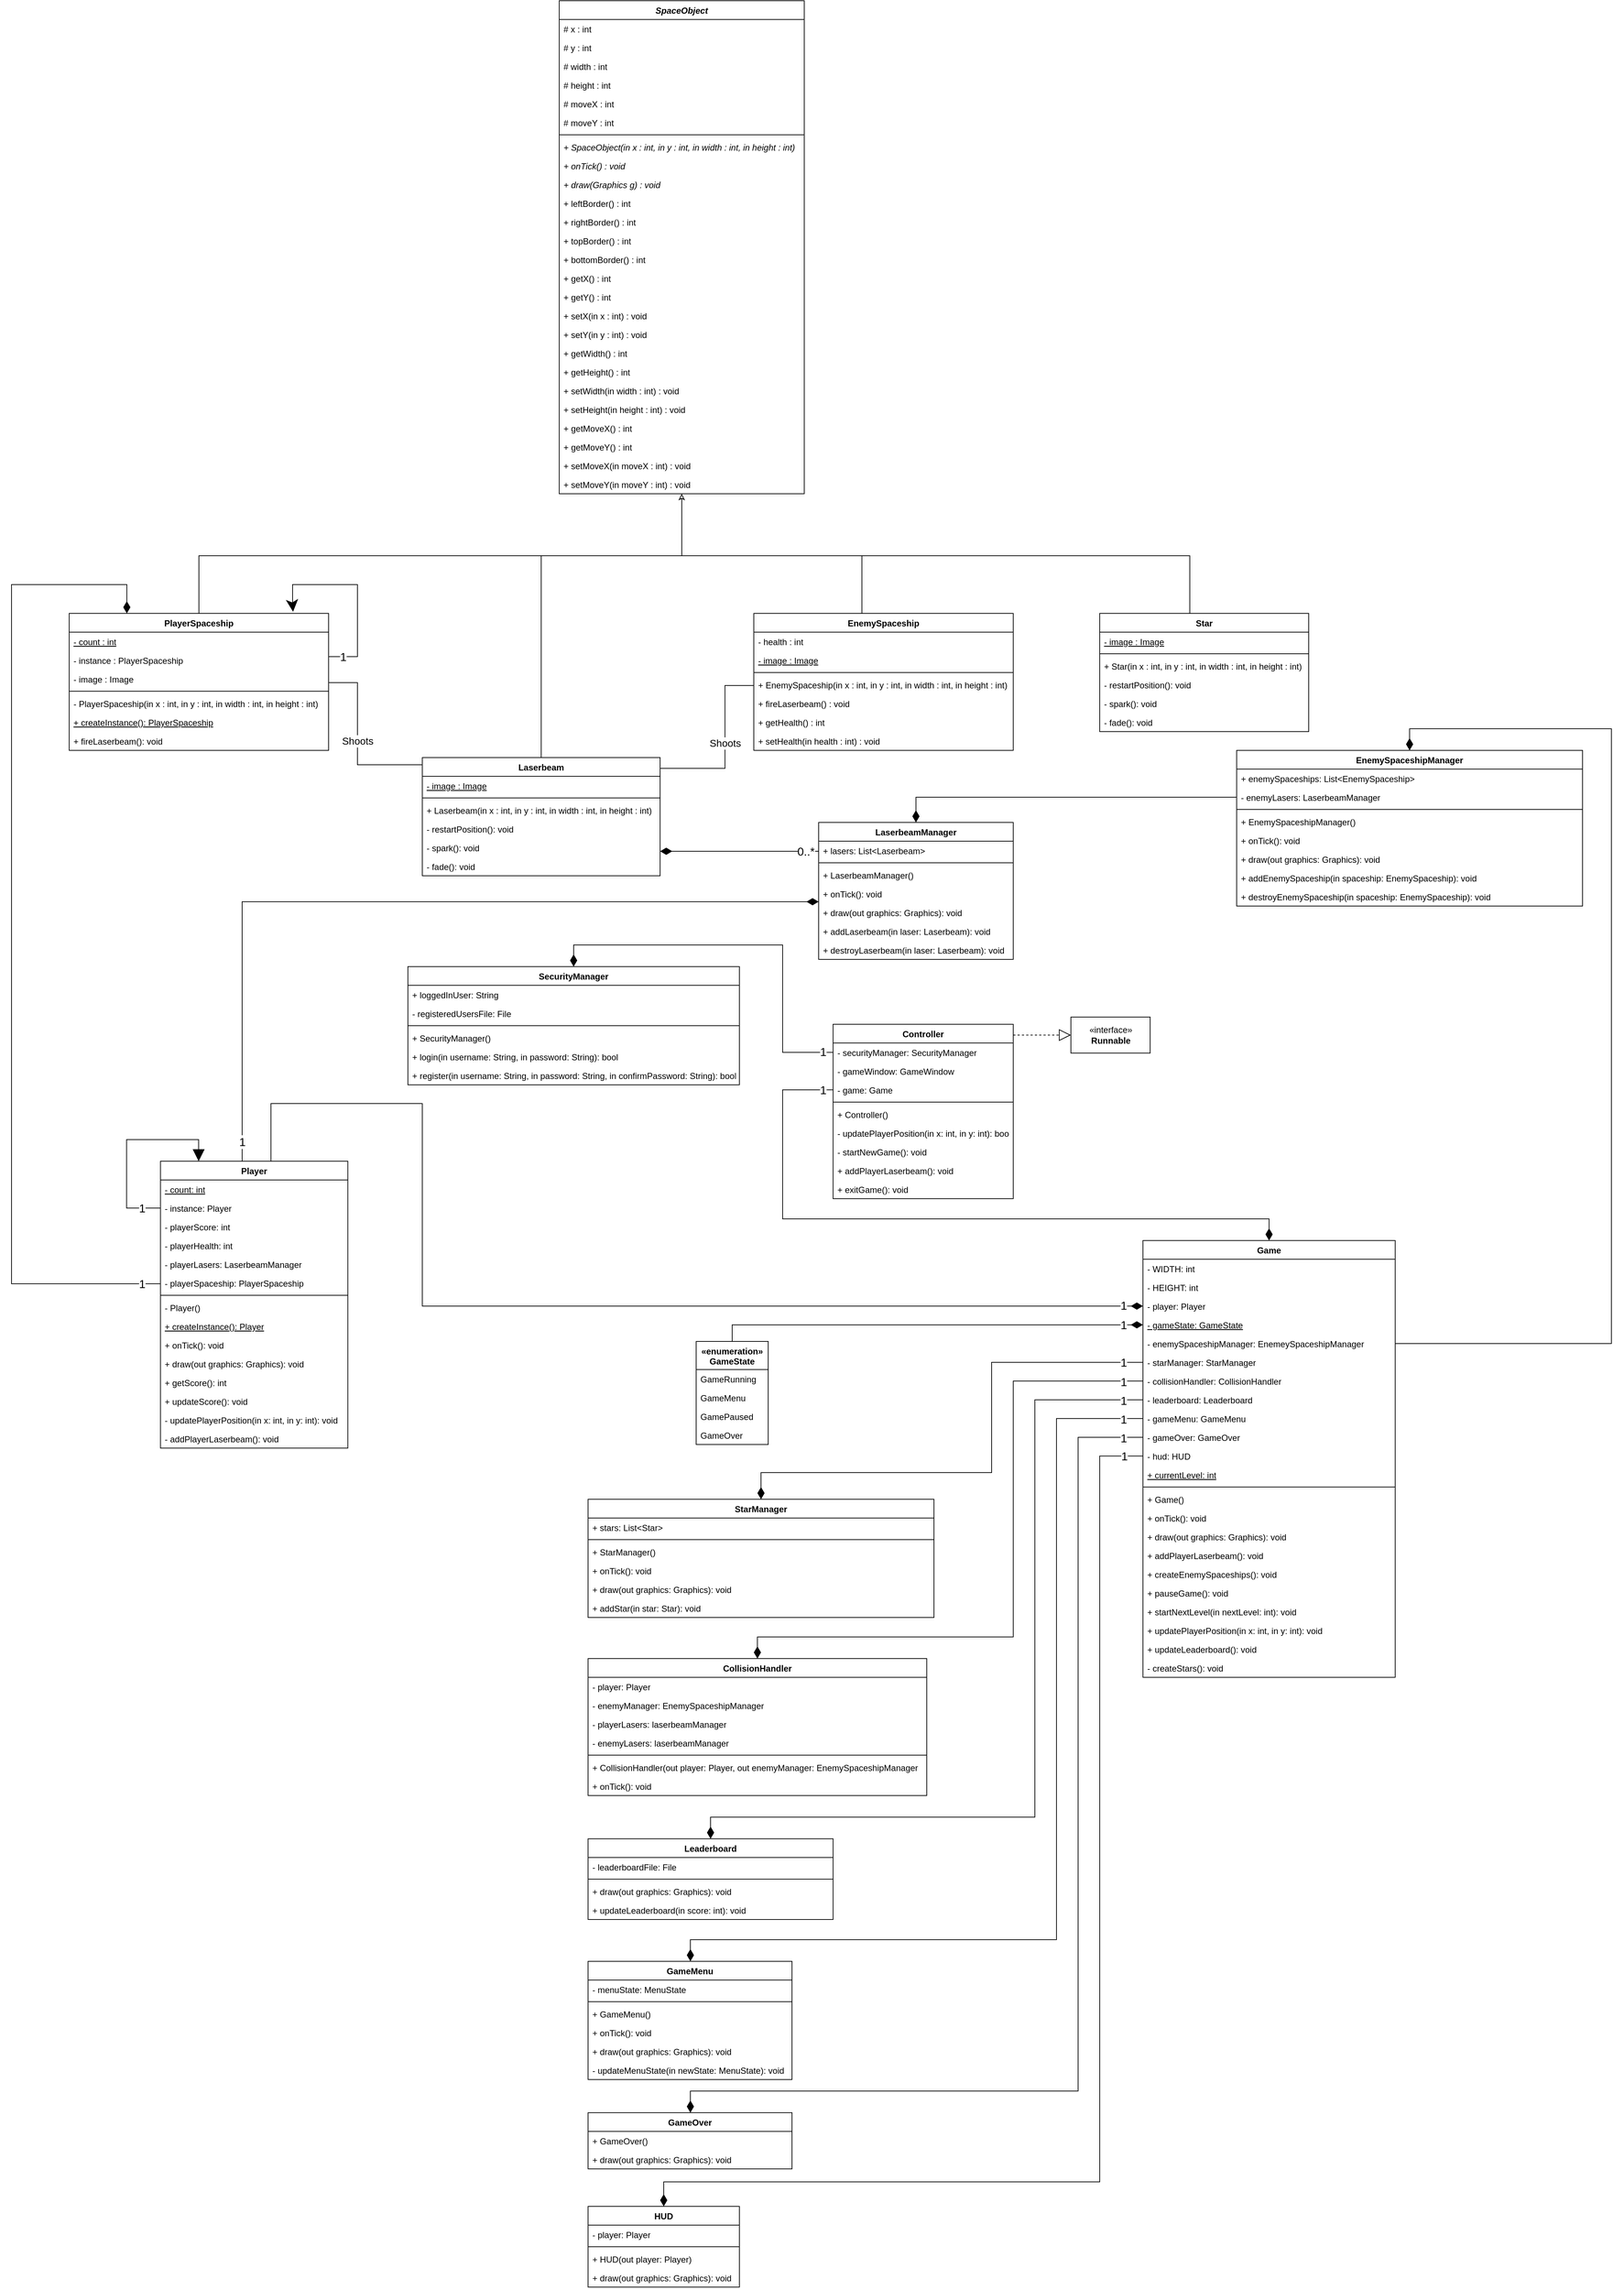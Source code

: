 <mxfile version="13.0.8" type="device"><diagram id="C5RBs43oDa-KdzZeNtuy" name="Page-1"><mxGraphModel dx="2426" dy="1262" grid="1" gridSize="10" guides="1" tooltips="1" connect="1" arrows="1" fold="1" page="1" pageScale="1" pageWidth="4681" pageHeight="3300" math="0" shadow="0"><root><mxCell id="WIyWlLk6GJQsqaUBKTNV-0"/><mxCell id="WIyWlLk6GJQsqaUBKTNV-1" parent="WIyWlLk6GJQsqaUBKTNV-0"/><mxCell id="1-0zBgt_4XlgNEIU2d8k-24" style="edgeStyle=orthogonalEdgeStyle;rounded=0;orthogonalLoop=1;jettySize=auto;html=1;endArrow=classic;endFill=0;entryX=0.5;entryY=1;entryDx=0;entryDy=0;" parent="WIyWlLk6GJQsqaUBKTNV-1" source="zkfFHV4jXpPFQw0GAbJ--6" target="zkfFHV4jXpPFQw0GAbJ--0" edge="1"><mxGeometry relative="1" as="geometry"><Array as="points"><mxPoint x="430" y="830"/><mxPoint x="1100" y="830"/></Array><mxPoint x="1100" y="760" as="targetPoint"/></mxGeometry></mxCell><mxCell id="uAFQoZUm08dNAr4ZbM9n-75" value="" style="edgeStyle=orthogonalEdgeStyle;rounded=0;orthogonalLoop=1;jettySize=auto;html=1;dashed=1;endArrow=block;endFill=0;endSize=14;entryX=0;entryY=0.5;entryDx=0;entryDy=0;" parent="WIyWlLk6GJQsqaUBKTNV-1" source="uAFQoZUm08dNAr4ZbM9n-122" target="uAFQoZUm08dNAr4ZbM9n-71" edge="1"><mxGeometry relative="1" as="geometry"><Array as="points"><mxPoint x="1590" y="1495"/><mxPoint x="1590" y="1495"/></Array></mxGeometry></mxCell><mxCell id="zkfFHV4jXpPFQw0GAbJ--0" value="SpaceObject" style="swimlane;fontStyle=3;align=center;verticalAlign=top;childLayout=stackLayout;horizontal=1;startSize=26;horizontalStack=0;resizeParent=1;resizeLast=0;collapsible=1;marginBottom=0;rounded=0;shadow=0;strokeWidth=1;" parent="WIyWlLk6GJQsqaUBKTNV-1" vertex="1"><mxGeometry x="930" y="60" width="340" height="684" as="geometry"><mxRectangle x="230" y="140" width="160" height="26" as="alternateBounds"/></mxGeometry></mxCell><mxCell id="zkfFHV4jXpPFQw0GAbJ--1" value="# x : int&#10;" style="text;align=left;verticalAlign=top;spacingLeft=4;spacingRight=4;overflow=hidden;rotatable=0;points=[[0,0.5],[1,0.5]];portConstraint=eastwest;" parent="zkfFHV4jXpPFQw0GAbJ--0" vertex="1"><mxGeometry y="26" width="340" height="26" as="geometry"/></mxCell><mxCell id="zkfFHV4jXpPFQw0GAbJ--2" value="# y : int" style="text;align=left;verticalAlign=top;spacingLeft=4;spacingRight=4;overflow=hidden;rotatable=0;points=[[0,0.5],[1,0.5]];portConstraint=eastwest;rounded=0;shadow=0;html=0;" parent="zkfFHV4jXpPFQw0GAbJ--0" vertex="1"><mxGeometry y="52" width="340" height="26" as="geometry"/></mxCell><mxCell id="zkfFHV4jXpPFQw0GAbJ--3" value="# width : int&#10;" style="text;align=left;verticalAlign=top;spacingLeft=4;spacingRight=4;overflow=hidden;rotatable=0;points=[[0,0.5],[1,0.5]];portConstraint=eastwest;rounded=0;shadow=0;html=0;" parent="zkfFHV4jXpPFQw0GAbJ--0" vertex="1"><mxGeometry y="78" width="340" height="26" as="geometry"/></mxCell><mxCell id="uAFQoZUm08dNAr4ZbM9n-0" value="# height : int" style="text;align=left;verticalAlign=top;spacingLeft=4;spacingRight=4;overflow=hidden;rotatable=0;points=[[0,0.5],[1,0.5]];portConstraint=eastwest;rounded=0;shadow=0;html=0;" parent="zkfFHV4jXpPFQw0GAbJ--0" vertex="1"><mxGeometry y="104" width="340" height="26" as="geometry"/></mxCell><mxCell id="uAFQoZUm08dNAr4ZbM9n-4" value="# moveX : int" style="text;align=left;verticalAlign=top;spacingLeft=4;spacingRight=4;overflow=hidden;rotatable=0;points=[[0,0.5],[1,0.5]];portConstraint=eastwest;rounded=0;shadow=0;html=0;" parent="zkfFHV4jXpPFQw0GAbJ--0" vertex="1"><mxGeometry y="130" width="340" height="26" as="geometry"/></mxCell><mxCell id="uAFQoZUm08dNAr4ZbM9n-5" value="# moveY : int" style="text;align=left;verticalAlign=top;spacingLeft=4;spacingRight=4;overflow=hidden;rotatable=0;points=[[0,0.5],[1,0.5]];portConstraint=eastwest;rounded=0;shadow=0;html=0;" parent="zkfFHV4jXpPFQw0GAbJ--0" vertex="1"><mxGeometry y="156" width="340" height="26" as="geometry"/></mxCell><mxCell id="zkfFHV4jXpPFQw0GAbJ--4" value="" style="line;html=1;strokeWidth=1;align=left;verticalAlign=middle;spacingTop=-1;spacingLeft=3;spacingRight=3;rotatable=0;labelPosition=right;points=[];portConstraint=eastwest;" parent="zkfFHV4jXpPFQw0GAbJ--0" vertex="1"><mxGeometry y="182" width="340" height="8" as="geometry"/></mxCell><mxCell id="uAFQoZUm08dNAr4ZbM9n-62" value="+ SpaceObject(in x : int, in y : int, in width : int, in height : int)" style="text;align=left;verticalAlign=top;spacingLeft=4;spacingRight=4;overflow=hidden;rotatable=0;points=[[0,0.5],[1,0.5]];portConstraint=eastwest;fontStyle=2" parent="zkfFHV4jXpPFQw0GAbJ--0" vertex="1"><mxGeometry y="190" width="340" height="26" as="geometry"/></mxCell><mxCell id="uAFQoZUm08dNAr4ZbM9n-21" value="+ onTick() : void" style="text;align=left;verticalAlign=top;spacingLeft=4;spacingRight=4;overflow=hidden;rotatable=0;points=[[0,0.5],[1,0.5]];portConstraint=eastwest;fontStyle=2" parent="zkfFHV4jXpPFQw0GAbJ--0" vertex="1"><mxGeometry y="216" width="340" height="26" as="geometry"/></mxCell><mxCell id="uAFQoZUm08dNAr4ZbM9n-22" value="+ draw(Graphics g) : void" style="text;align=left;verticalAlign=top;spacingLeft=4;spacingRight=4;overflow=hidden;rotatable=0;points=[[0,0.5],[1,0.5]];portConstraint=eastwest;fontStyle=2" parent="zkfFHV4jXpPFQw0GAbJ--0" vertex="1"><mxGeometry y="242" width="340" height="26" as="geometry"/></mxCell><mxCell id="zkfFHV4jXpPFQw0GAbJ--5" value="+ leftBorder() : int" style="text;align=left;verticalAlign=top;spacingLeft=4;spacingRight=4;overflow=hidden;rotatable=0;points=[[0,0.5],[1,0.5]];portConstraint=eastwest;" parent="zkfFHV4jXpPFQw0GAbJ--0" vertex="1"><mxGeometry y="268" width="340" height="26" as="geometry"/></mxCell><mxCell id="uAFQoZUm08dNAr4ZbM9n-6" value="+ rightBorder() : int" style="text;align=left;verticalAlign=top;spacingLeft=4;spacingRight=4;overflow=hidden;rotatable=0;points=[[0,0.5],[1,0.5]];portConstraint=eastwest;" parent="zkfFHV4jXpPFQw0GAbJ--0" vertex="1"><mxGeometry y="294" width="340" height="26" as="geometry"/></mxCell><mxCell id="uAFQoZUm08dNAr4ZbM9n-7" value="+ topBorder() : int" style="text;align=left;verticalAlign=top;spacingLeft=4;spacingRight=4;overflow=hidden;rotatable=0;points=[[0,0.5],[1,0.5]];portConstraint=eastwest;" parent="zkfFHV4jXpPFQw0GAbJ--0" vertex="1"><mxGeometry y="320" width="340" height="26" as="geometry"/></mxCell><mxCell id="uAFQoZUm08dNAr4ZbM9n-8" value="+ bottomBorder() : int" style="text;align=left;verticalAlign=top;spacingLeft=4;spacingRight=4;overflow=hidden;rotatable=0;points=[[0,0.5],[1,0.5]];portConstraint=eastwest;" parent="zkfFHV4jXpPFQw0GAbJ--0" vertex="1"><mxGeometry y="346" width="340" height="26" as="geometry"/></mxCell><mxCell id="uAFQoZUm08dNAr4ZbM9n-9" value="+ getX() : int" style="text;align=left;verticalAlign=top;spacingLeft=4;spacingRight=4;overflow=hidden;rotatable=0;points=[[0,0.5],[1,0.5]];portConstraint=eastwest;" parent="zkfFHV4jXpPFQw0GAbJ--0" vertex="1"><mxGeometry y="372" width="340" height="26" as="geometry"/></mxCell><mxCell id="uAFQoZUm08dNAr4ZbM9n-10" value="+ getY() : int" style="text;align=left;verticalAlign=top;spacingLeft=4;spacingRight=4;overflow=hidden;rotatable=0;points=[[0,0.5],[1,0.5]];portConstraint=eastwest;" parent="zkfFHV4jXpPFQw0GAbJ--0" vertex="1"><mxGeometry y="398" width="340" height="26" as="geometry"/></mxCell><mxCell id="uAFQoZUm08dNAr4ZbM9n-11" value="+ setX(in x : int) : void" style="text;align=left;verticalAlign=top;spacingLeft=4;spacingRight=4;overflow=hidden;rotatable=0;points=[[0,0.5],[1,0.5]];portConstraint=eastwest;" parent="zkfFHV4jXpPFQw0GAbJ--0" vertex="1"><mxGeometry y="424" width="340" height="26" as="geometry"/></mxCell><mxCell id="uAFQoZUm08dNAr4ZbM9n-12" value="+ setY(in y : int) : void" style="text;align=left;verticalAlign=top;spacingLeft=4;spacingRight=4;overflow=hidden;rotatable=0;points=[[0,0.5],[1,0.5]];portConstraint=eastwest;" parent="zkfFHV4jXpPFQw0GAbJ--0" vertex="1"><mxGeometry y="450" width="340" height="26" as="geometry"/></mxCell><mxCell id="uAFQoZUm08dNAr4ZbM9n-14" value="+ getWidth() : int" style="text;align=left;verticalAlign=top;spacingLeft=4;spacingRight=4;overflow=hidden;rotatable=0;points=[[0,0.5],[1,0.5]];portConstraint=eastwest;" parent="zkfFHV4jXpPFQw0GAbJ--0" vertex="1"><mxGeometry y="476" width="340" height="26" as="geometry"/></mxCell><mxCell id="uAFQoZUm08dNAr4ZbM9n-13" value="+ getHeight() : int" style="text;align=left;verticalAlign=top;spacingLeft=4;spacingRight=4;overflow=hidden;rotatable=0;points=[[0,0.5],[1,0.5]];portConstraint=eastwest;" parent="zkfFHV4jXpPFQw0GAbJ--0" vertex="1"><mxGeometry y="502" width="340" height="26" as="geometry"/></mxCell><mxCell id="uAFQoZUm08dNAr4ZbM9n-15" value="+ setWidth(in width : int) : void" style="text;align=left;verticalAlign=top;spacingLeft=4;spacingRight=4;overflow=hidden;rotatable=0;points=[[0,0.5],[1,0.5]];portConstraint=eastwest;" parent="zkfFHV4jXpPFQw0GAbJ--0" vertex="1"><mxGeometry y="528" width="340" height="26" as="geometry"/></mxCell><mxCell id="uAFQoZUm08dNAr4ZbM9n-16" value="+ setHeight(in height : int) : void" style="text;align=left;verticalAlign=top;spacingLeft=4;spacingRight=4;overflow=hidden;rotatable=0;points=[[0,0.5],[1,0.5]];portConstraint=eastwest;" parent="zkfFHV4jXpPFQw0GAbJ--0" vertex="1"><mxGeometry y="554" width="340" height="26" as="geometry"/></mxCell><mxCell id="uAFQoZUm08dNAr4ZbM9n-17" value="+ getMoveX() : int" style="text;align=left;verticalAlign=top;spacingLeft=4;spacingRight=4;overflow=hidden;rotatable=0;points=[[0,0.5],[1,0.5]];portConstraint=eastwest;" parent="zkfFHV4jXpPFQw0GAbJ--0" vertex="1"><mxGeometry y="580" width="340" height="26" as="geometry"/></mxCell><mxCell id="uAFQoZUm08dNAr4ZbM9n-18" value="+ getMoveY() : int" style="text;align=left;verticalAlign=top;spacingLeft=4;spacingRight=4;overflow=hidden;rotatable=0;points=[[0,0.5],[1,0.5]];portConstraint=eastwest;" parent="zkfFHV4jXpPFQw0GAbJ--0" vertex="1"><mxGeometry y="606" width="340" height="26" as="geometry"/></mxCell><mxCell id="uAFQoZUm08dNAr4ZbM9n-19" value="+ setMoveX(in moveX : int) : void" style="text;align=left;verticalAlign=top;spacingLeft=4;spacingRight=4;overflow=hidden;rotatable=0;points=[[0,0.5],[1,0.5]];portConstraint=eastwest;" parent="zkfFHV4jXpPFQw0GAbJ--0" vertex="1"><mxGeometry y="632" width="340" height="26" as="geometry"/></mxCell><mxCell id="uAFQoZUm08dNAr4ZbM9n-20" value="+ setMoveY(in moveY : int) : void" style="text;align=left;verticalAlign=top;spacingLeft=4;spacingRight=4;overflow=hidden;rotatable=0;points=[[0,0.5],[1,0.5]];portConstraint=eastwest;" parent="zkfFHV4jXpPFQw0GAbJ--0" vertex="1"><mxGeometry y="658" width="340" height="26" as="geometry"/></mxCell><mxCell id="uAFQoZUm08dNAr4ZbM9n-71" value="«interface»&lt;br&gt;&lt;b&gt;Runnable&lt;/b&gt;" style="html=1;align=center;" parent="WIyWlLk6GJQsqaUBKTNV-1" vertex="1"><mxGeometry x="1640" y="1470" width="110" height="50" as="geometry"/></mxCell><mxCell id="1-0zBgt_4XlgNEIU2d8k-25" style="edgeStyle=orthogonalEdgeStyle;rounded=0;orthogonalLoop=1;jettySize=auto;html=1;endArrow=none;endFill=0;" parent="WIyWlLk6GJQsqaUBKTNV-1" source="6wsvDps-jwdahxTpXKqo-6" edge="1"><mxGeometry relative="1" as="geometry"><Array as="points"><mxPoint x="1100" y="830"/></Array><mxPoint x="1100" y="760" as="targetPoint"/></mxGeometry></mxCell><mxCell id="6wsvDps-jwdahxTpXKqo-2" style="edgeStyle=orthogonalEdgeStyle;rounded=0;orthogonalLoop=1;jettySize=auto;html=1;endArrow=diamondThin;endFill=1;endSize=14;" parent="WIyWlLk6GJQsqaUBKTNV-1" source="1-0zBgt_4XlgNEIU2d8k-75" target="1-0zBgt_4XlgNEIU2d8k-84" edge="1"><mxGeometry relative="1" as="geometry"><Array as="points"><mxPoint x="530" y="1590"/><mxPoint x="740" y="1590"/><mxPoint x="740" y="1871"/></Array></mxGeometry></mxCell><mxCell id="PY5GEqGWcE7Zk1S-DyAW-21" value="1" style="edgeLabel;html=1;align=center;verticalAlign=middle;resizable=0;points=[];fontSize=16;" vertex="1" connectable="0" parent="6wsvDps-jwdahxTpXKqo-2"><mxGeometry x="0.965" y="1" relative="1" as="geometry"><mxPoint as="offset"/></mxGeometry></mxCell><mxCell id="6wsvDps-jwdahxTpXKqo-15" style="edgeStyle=orthogonalEdgeStyle;rounded=0;orthogonalLoop=1;jettySize=auto;html=1;endArrow=none;endFill=0;" parent="WIyWlLk6GJQsqaUBKTNV-1" source="uAFQoZUm08dNAr4ZbM9n-84" edge="1"><mxGeometry relative="1" as="geometry"><Array as="points"><mxPoint x="1350" y="830"/><mxPoint x="1100" y="830"/></Array><mxPoint x="1100" y="760" as="targetPoint"/></mxGeometry></mxCell><mxCell id="6wsvDps-jwdahxTpXKqo-16" style="edgeStyle=orthogonalEdgeStyle;rounded=0;orthogonalLoop=1;jettySize=auto;html=1;endArrow=none;endFill=0;endSize=14;" parent="WIyWlLk6GJQsqaUBKTNV-1" source="1-0zBgt_4XlgNEIU2d8k-122" edge="1"><mxGeometry relative="1" as="geometry"><Array as="points"><mxPoint x="1805" y="830"/><mxPoint x="1100" y="830"/></Array><mxPoint x="1100" y="760" as="targetPoint"/></mxGeometry></mxCell><mxCell id="6wsvDps-jwdahxTpXKqo-19" style="edgeStyle=orthogonalEdgeStyle;rounded=0;orthogonalLoop=1;jettySize=auto;html=1;endArrow=none;endFill=0;" parent="WIyWlLk6GJQsqaUBKTNV-1" edge="1"><mxGeometry relative="1" as="geometry"><Array as="points"><mxPoint x="1160" y="1010"/><mxPoint x="1160" y="1125"/></Array><mxPoint x="1200" y="1010" as="sourcePoint"/><mxPoint x="1070" y="1125.029" as="targetPoint"/></mxGeometry></mxCell><mxCell id="6wsvDps-jwdahxTpXKqo-20" value="Shoots" style="edgeLabel;html=1;align=center;verticalAlign=middle;resizable=0;points=[];fontSize=14;" parent="6wsvDps-jwdahxTpXKqo-19" vertex="1" connectable="0"><mxGeometry x="-0.306" y="1" relative="1" as="geometry"><mxPoint x="-1" y="35" as="offset"/></mxGeometry></mxCell><mxCell id="6wsvDps-jwdahxTpXKqo-30" style="edgeStyle=orthogonalEdgeStyle;rounded=0;orthogonalLoop=1;jettySize=auto;html=1;endArrow=classic;endFill=1;endSize=14;strokeWidth=1;fontSize=16;entryX=0.863;entryY=-0.012;entryDx=0;entryDy=0;entryPerimeter=0;" parent="WIyWlLk6GJQsqaUBKTNV-1" source="zkfFHV4jXpPFQw0GAbJ--6" target="zkfFHV4jXpPFQw0GAbJ--6" edge="1"><mxGeometry relative="1" as="geometry"><mxPoint x="620" y="930" as="targetPoint"/><Array as="points"><mxPoint x="650" y="970"/><mxPoint x="650" y="870"/><mxPoint x="560" y="870"/><mxPoint x="560" y="900"/></Array></mxGeometry></mxCell><mxCell id="6wsvDps-jwdahxTpXKqo-31" value="1" style="edgeLabel;html=1;align=center;verticalAlign=middle;resizable=0;points=[];fontSize=16;" parent="6wsvDps-jwdahxTpXKqo-30" vertex="1" connectable="0"><mxGeometry x="-0.934" y="-1" relative="1" as="geometry"><mxPoint x="11" y="-1" as="offset"/></mxGeometry></mxCell><mxCell id="6wsvDps-jwdahxTpXKqo-21" style="edgeStyle=orthogonalEdgeStyle;rounded=0;orthogonalLoop=1;jettySize=auto;html=1;endArrow=diamondThin;endFill=1;strokeWidth=1;endSize=14;" parent="WIyWlLk6GJQsqaUBKTNV-1" source="uAFQoZUm08dNAr4ZbM9n-64" target="zkfFHV4jXpPFQw0GAbJ--6" edge="1"><mxGeometry relative="1" as="geometry"><Array as="points"><mxPoint x="170" y="1840"/><mxPoint x="170" y="870"/><mxPoint x="330" y="870"/></Array></mxGeometry></mxCell><mxCell id="PY5GEqGWcE7Zk1S-DyAW-35" value="1" style="edgeLabel;html=1;align=center;verticalAlign=middle;resizable=0;points=[];fontSize=16;" vertex="1" connectable="0" parent="6wsvDps-jwdahxTpXKqo-21"><mxGeometry x="-0.972" relative="1" as="geometry"><mxPoint x="-6" as="offset"/></mxGeometry></mxCell><mxCell id="PY5GEqGWcE7Zk1S-DyAW-5" style="edgeStyle=orthogonalEdgeStyle;rounded=0;orthogonalLoop=1;jettySize=auto;html=1;endArrow=diamondThin;endFill=1;endSize=14;strokeWidth=1;fontSize=16;" edge="1" parent="WIyWlLk6GJQsqaUBKTNV-1" source="1-0zBgt_4XlgNEIU2d8k-75" target="1-0zBgt_4XlgNEIU2d8k-47"><mxGeometry relative="1" as="geometry"><Array as="points"><mxPoint x="490" y="1310"/></Array></mxGeometry></mxCell><mxCell id="PY5GEqGWcE7Zk1S-DyAW-6" value="1" style="edgeLabel;html=1;align=center;verticalAlign=middle;resizable=0;points=[];fontSize=16;" vertex="1" connectable="0" parent="PY5GEqGWcE7Zk1S-DyAW-5"><mxGeometry x="-0.953" relative="1" as="geometry"><mxPoint as="offset"/></mxGeometry></mxCell><mxCell id="6wsvDps-jwdahxTpXKqo-17" style="edgeStyle=orthogonalEdgeStyle;rounded=0;orthogonalLoop=1;jettySize=auto;html=1;endArrow=none;endFill=0;" parent="WIyWlLk6GJQsqaUBKTNV-1" edge="1"><mxGeometry relative="1" as="geometry"><Array as="points"><mxPoint x="650" y="1006"/><mxPoint x="650" y="1120"/><mxPoint x="740" y="1120"/></Array><mxPoint x="610.0" y="1006.034" as="sourcePoint"/><mxPoint x="740" y="1185" as="targetPoint"/></mxGeometry></mxCell><mxCell id="6wsvDps-jwdahxTpXKqo-18" value="Shoots" style="edgeLabel;html=1;align=center;verticalAlign=middle;resizable=0;points=[];fontSize=14;" parent="6wsvDps-jwdahxTpXKqo-17" vertex="1" connectable="0"><mxGeometry x="-0.234" y="-3" relative="1" as="geometry"><mxPoint x="3" y="2.38" as="offset"/></mxGeometry></mxCell><mxCell id="PY5GEqGWcE7Zk1S-DyAW-2" style="edgeStyle=orthogonalEdgeStyle;rounded=0;orthogonalLoop=1;jettySize=auto;html=1;endArrow=diamondThin;endFill=1;endSize=14;strokeWidth=1;fontSize=16;exitX=0;exitY=0.5;exitDx=0;exitDy=0;" edge="1" parent="WIyWlLk6GJQsqaUBKTNV-1" source="1-0zBgt_4XlgNEIU2d8k-74" target="1-0zBgt_4XlgNEIU2d8k-47"><mxGeometry relative="1" as="geometry"><mxPoint x="2090" y="1278" as="sourcePoint"/><mxPoint x="1560" y="1278" as="targetPoint"/><Array as="points"><mxPoint x="1425" y="1165"/></Array></mxGeometry></mxCell><mxCell id="6wsvDps-jwdahxTpXKqo-47" style="edgeStyle=orthogonalEdgeStyle;rounded=0;orthogonalLoop=1;jettySize=auto;html=1;endArrow=diamondThin;endFill=1;endSize=14;strokeWidth=1;fontSize=16;" parent="WIyWlLk6GJQsqaUBKTNV-1" source="uAFQoZUm08dNAr4ZbM9n-66" target="1-0zBgt_4XlgNEIU2d8k-62" edge="1"><mxGeometry relative="1" as="geometry"><Array as="points"><mxPoint x="2390" y="1923"/><mxPoint x="2390" y="1070"/><mxPoint x="2110" y="1070"/></Array></mxGeometry></mxCell><mxCell id="6wsvDps-jwdahxTpXKqo-49" style="edgeStyle=orthogonalEdgeStyle;rounded=0;orthogonalLoop=1;jettySize=auto;html=1;endArrow=diamondThin;endFill=1;endSize=14;strokeWidth=1;fontSize=16;exitX=0;exitY=0.5;exitDx=0;exitDy=0;" parent="WIyWlLk6GJQsqaUBKTNV-1" source="uAFQoZUm08dNAr4ZbM9n-65" target="1-0zBgt_4XlgNEIU2d8k-68" edge="1"><mxGeometry relative="1" as="geometry"><Array as="points"><mxPoint x="1530" y="1949"/><mxPoint x="1530" y="2102"/><mxPoint x="1210" y="2102"/></Array></mxGeometry></mxCell><mxCell id="PY5GEqGWcE7Zk1S-DyAW-23" value="1" style="edgeLabel;html=1;align=center;verticalAlign=middle;resizable=0;points=[];fontSize=16;" vertex="1" connectable="0" parent="6wsvDps-jwdahxTpXKqo-49"><mxGeometry x="-0.931" relative="1" as="geometry"><mxPoint x="-2" as="offset"/></mxGeometry></mxCell><mxCell id="PY5GEqGWcE7Zk1S-DyAW-0" style="edgeStyle=orthogonalEdgeStyle;rounded=0;orthogonalLoop=1;jettySize=auto;html=1;endArrow=diamondThin;endFill=1;endSize=14;strokeWidth=1;" edge="1" parent="WIyWlLk6GJQsqaUBKTNV-1" source="1-0zBgt_4XlgNEIU2d8k-47" target="6wsvDps-jwdahxTpXKqo-6"><mxGeometry relative="1" as="geometry"><Array as="points"><mxPoint x="1240" y="1240"/><mxPoint x="1240" y="1240"/></Array></mxGeometry></mxCell><mxCell id="PY5GEqGWcE7Zk1S-DyAW-4" value="0..*" style="edgeLabel;html=1;align=center;verticalAlign=middle;resizable=0;points=[];fontSize=16;" vertex="1" connectable="0" parent="PY5GEqGWcE7Zk1S-DyAW-0"><mxGeometry x="-0.901" relative="1" as="geometry"><mxPoint x="-7" as="offset"/></mxGeometry></mxCell><mxCell id="6wsvDps-jwdahxTpXKqo-51" style="edgeStyle=orthogonalEdgeStyle;rounded=0;orthogonalLoop=1;jettySize=auto;html=1;endArrow=diamondThin;endFill=1;endSize=14;strokeWidth=1;fontSize=16;" parent="WIyWlLk6GJQsqaUBKTNV-1" source="1-0zBgt_4XlgNEIU2d8k-5" target="1-0zBgt_4XlgNEIU2d8k-89" edge="1"><mxGeometry relative="1" as="geometry"><Array as="points"><mxPoint x="1560" y="1975"/><mxPoint x="1560" y="2330"/><mxPoint x="1205" y="2330"/></Array></mxGeometry></mxCell><mxCell id="PY5GEqGWcE7Zk1S-DyAW-24" value="1" style="edgeLabel;html=1;align=center;verticalAlign=middle;resizable=0;points=[];fontSize=16;" vertex="1" connectable="0" parent="6wsvDps-jwdahxTpXKqo-51"><mxGeometry x="-0.943" y="1" relative="1" as="geometry"><mxPoint x="-1" as="offset"/></mxGeometry></mxCell><mxCell id="6wsvDps-jwdahxTpXKqo-53" style="edgeStyle=orthogonalEdgeStyle;rounded=0;orthogonalLoop=1;jettySize=auto;html=1;endArrow=diamondThin;endFill=1;endSize=14;strokeWidth=1;fontSize=16;exitX=0;exitY=0.5;exitDx=0;exitDy=0;" parent="WIyWlLk6GJQsqaUBKTNV-1" source="1-0zBgt_4XlgNEIU2d8k-144" target="1-0zBgt_4XlgNEIU2d8k-132" edge="1"><mxGeometry relative="1" as="geometry"><Array as="points"><mxPoint x="1590" y="2001"/><mxPoint x="1590" y="2580"/><mxPoint x="1140" y="2580"/></Array></mxGeometry></mxCell><mxCell id="PY5GEqGWcE7Zk1S-DyAW-25" value="1" style="edgeLabel;html=1;align=center;verticalAlign=middle;resizable=0;points=[];fontSize=16;" vertex="1" connectable="0" parent="6wsvDps-jwdahxTpXKqo-53"><mxGeometry x="-0.956" y="1" relative="1" as="geometry"><mxPoint x="-1" as="offset"/></mxGeometry></mxCell><mxCell id="PY5GEqGWcE7Zk1S-DyAW-12" style="edgeStyle=orthogonalEdgeStyle;rounded=0;orthogonalLoop=1;jettySize=auto;html=1;endArrow=diamondThin;endFill=1;endSize=14;strokeWidth=1;fontSize=16;" edge="1" parent="WIyWlLk6GJQsqaUBKTNV-1" source="PY5GEqGWcE7Zk1S-DyAW-7" target="1-0zBgt_4XlgNEIU2d8k-146"><mxGeometry relative="1" as="geometry"><Array as="points"><mxPoint x="1680" y="2079"/><mxPoint x="1680" y="3086"/><mxPoint x="1075" y="3086"/></Array></mxGeometry></mxCell><mxCell id="PY5GEqGWcE7Zk1S-DyAW-28" value="1" style="edgeLabel;html=1;align=center;verticalAlign=middle;resizable=0;points=[];fontSize=16;" vertex="1" connectable="0" parent="PY5GEqGWcE7Zk1S-DyAW-12"><mxGeometry x="-0.969" relative="1" as="geometry"><mxPoint as="offset"/></mxGeometry></mxCell><mxCell id="PY5GEqGWcE7Zk1S-DyAW-14" style="edgeStyle=orthogonalEdgeStyle;rounded=0;orthogonalLoop=1;jettySize=auto;html=1;endArrow=diamondThin;endFill=1;endSize=14;strokeWidth=1;fontSize=16;" edge="1" parent="WIyWlLk6GJQsqaUBKTNV-1" source="uAFQoZUm08dNAr4ZbM9n-123" target="uAFQoZUm08dNAr4ZbM9n-56"><mxGeometry relative="1" as="geometry"><Array as="points"><mxPoint x="1240" y="1571"/><mxPoint x="1240" y="1750"/><mxPoint x="1915" y="1750"/></Array></mxGeometry></mxCell><mxCell id="PY5GEqGWcE7Zk1S-DyAW-29" value="1" style="edgeLabel;html=1;align=center;verticalAlign=middle;resizable=0;points=[];fontSize=16;" vertex="1" connectable="0" parent="PY5GEqGWcE7Zk1S-DyAW-14"><mxGeometry x="-0.97" relative="1" as="geometry"><mxPoint as="offset"/></mxGeometry></mxCell><mxCell id="PY5GEqGWcE7Zk1S-DyAW-17" style="edgeStyle=orthogonalEdgeStyle;rounded=0;orthogonalLoop=1;jettySize=auto;html=1;endArrow=diamondThin;endFill=1;endSize=14;strokeWidth=1;fontSize=16;exitX=0;exitY=0.5;exitDx=0;exitDy=0;" edge="1" parent="WIyWlLk6GJQsqaUBKTNV-1" source="PY5GEqGWcE7Zk1S-DyAW-16" target="1-0zBgt_4XlgNEIU2d8k-54"><mxGeometry relative="1" as="geometry"><Array as="points"><mxPoint x="1240" y="1519"/><mxPoint x="1240" y="1370"/><mxPoint x="950" y="1370"/></Array></mxGeometry></mxCell><mxCell id="PY5GEqGWcE7Zk1S-DyAW-31" value="1" style="edgeLabel;html=1;align=center;verticalAlign=middle;resizable=0;points=[];fontSize=16;" vertex="1" connectable="0" parent="PY5GEqGWcE7Zk1S-DyAW-17"><mxGeometry x="-0.95" y="-1" relative="1" as="geometry"><mxPoint x="-1" as="offset"/></mxGeometry></mxCell><mxCell id="1-0zBgt_4XlgNEIU2d8k-62" value="EnemySpaceshipManager" style="swimlane;fontStyle=1;align=center;verticalAlign=top;childLayout=stackLayout;horizontal=1;startSize=26;horizontalStack=0;resizeParent=1;resizeParentMax=0;resizeLast=0;collapsible=1;marginBottom=0;" parent="WIyWlLk6GJQsqaUBKTNV-1" vertex="1"><mxGeometry x="1870" y="1100" width="480" height="216" as="geometry"/></mxCell><mxCell id="1-0zBgt_4XlgNEIU2d8k-63" value="+ enemySpaceships: List&lt;EnemySpaceship&gt;" style="text;strokeColor=none;fillColor=none;align=left;verticalAlign=top;spacingLeft=4;spacingRight=4;overflow=hidden;rotatable=0;points=[[0,0.5],[1,0.5]];portConstraint=eastwest;fontStyle=0" parent="1-0zBgt_4XlgNEIU2d8k-62" vertex="1"><mxGeometry y="26" width="480" height="26" as="geometry"/></mxCell><mxCell id="1-0zBgt_4XlgNEIU2d8k-74" value="- enemyLasers: LaserbeamManager" style="text;strokeColor=none;fillColor=none;align=left;verticalAlign=top;spacingLeft=4;spacingRight=4;overflow=hidden;rotatable=0;points=[[0,0.5],[1,0.5]];portConstraint=eastwest;fontStyle=0" parent="1-0zBgt_4XlgNEIU2d8k-62" vertex="1"><mxGeometry y="52" width="480" height="26" as="geometry"/></mxCell><mxCell id="1-0zBgt_4XlgNEIU2d8k-64" value="" style="line;strokeWidth=1;fillColor=none;align=left;verticalAlign=middle;spacingTop=-1;spacingLeft=3;spacingRight=3;rotatable=0;labelPosition=right;points=[];portConstraint=eastwest;" parent="1-0zBgt_4XlgNEIU2d8k-62" vertex="1"><mxGeometry y="78" width="480" height="8" as="geometry"/></mxCell><mxCell id="1-0zBgt_4XlgNEIU2d8k-65" value="+ EnemySpaceshipManager()" style="text;strokeColor=none;fillColor=none;align=left;verticalAlign=top;spacingLeft=4;spacingRight=4;overflow=hidden;rotatable=0;points=[[0,0.5],[1,0.5]];portConstraint=eastwest;" parent="1-0zBgt_4XlgNEIU2d8k-62" vertex="1"><mxGeometry y="86" width="480" height="26" as="geometry"/></mxCell><mxCell id="1-0zBgt_4XlgNEIU2d8k-116" value="+ onTick(): void" style="text;strokeColor=none;fillColor=none;align=left;verticalAlign=top;spacingLeft=4;spacingRight=4;overflow=hidden;rotatable=0;points=[[0,0.5],[1,0.5]];portConstraint=eastwest;" parent="1-0zBgt_4XlgNEIU2d8k-62" vertex="1"><mxGeometry y="112" width="480" height="26" as="geometry"/></mxCell><mxCell id="1-0zBgt_4XlgNEIU2d8k-66" value="+ draw(out graphics: Graphics): void" style="text;strokeColor=none;fillColor=none;align=left;verticalAlign=top;spacingLeft=4;spacingRight=4;overflow=hidden;rotatable=0;points=[[0,0.5],[1,0.5]];portConstraint=eastwest;" parent="1-0zBgt_4XlgNEIU2d8k-62" vertex="1"><mxGeometry y="138" width="480" height="26" as="geometry"/></mxCell><mxCell id="1-0zBgt_4XlgNEIU2d8k-67" value="+ addEnemySpaceship(in spaceship: EnemySpaceship): void" style="text;strokeColor=none;fillColor=none;align=left;verticalAlign=top;spacingLeft=4;spacingRight=4;overflow=hidden;rotatable=0;points=[[0,0.5],[1,0.5]];portConstraint=eastwest;" parent="1-0zBgt_4XlgNEIU2d8k-62" vertex="1"><mxGeometry y="164" width="480" height="26" as="geometry"/></mxCell><mxCell id="1-0zBgt_4XlgNEIU2d8k-104" value="+ destroyEnemySpaceship(in spaceship: EnemySpaceship): void" style="text;strokeColor=none;fillColor=none;align=left;verticalAlign=top;spacingLeft=4;spacingRight=4;overflow=hidden;rotatable=0;points=[[0,0.5],[1,0.5]];portConstraint=eastwest;" parent="1-0zBgt_4XlgNEIU2d8k-62" vertex="1"><mxGeometry y="190" width="480" height="26" as="geometry"/></mxCell><mxCell id="1-0zBgt_4XlgNEIU2d8k-75" value="Player" style="swimlane;fontStyle=1;align=center;verticalAlign=top;childLayout=stackLayout;horizontal=1;startSize=26;horizontalStack=0;resizeParent=1;resizeParentMax=0;resizeLast=0;collapsible=1;marginBottom=0;" parent="WIyWlLk6GJQsqaUBKTNV-1" vertex="1"><mxGeometry x="376.67" y="1670" width="260" height="398" as="geometry"/></mxCell><mxCell id="1-0zBgt_4XlgNEIU2d8k-76" value="- count: int" style="text;strokeColor=none;fillColor=none;align=left;verticalAlign=top;spacingLeft=4;spacingRight=4;overflow=hidden;rotatable=0;points=[[0,0.5],[1,0.5]];portConstraint=eastwest;fontStyle=4" parent="1-0zBgt_4XlgNEIU2d8k-75" vertex="1"><mxGeometry y="26" width="260" height="26" as="geometry"/></mxCell><mxCell id="PY5GEqGWcE7Zk1S-DyAW-36" style="edgeStyle=orthogonalEdgeStyle;rounded=0;jumpSize=1;orthogonalLoop=1;jettySize=auto;html=1;endArrow=block;endFill=1;endSize=14;strokeWidth=1;fontSize=16;" edge="1" parent="1-0zBgt_4XlgNEIU2d8k-75" source="6wsvDps-jwdahxTpXKqo-26" target="1-0zBgt_4XlgNEIU2d8k-75"><mxGeometry relative="1" as="geometry"><Array as="points"><mxPoint x="-47" y="65"/><mxPoint x="-47" y="-30"/><mxPoint x="53" y="-30"/></Array></mxGeometry></mxCell><mxCell id="PY5GEqGWcE7Zk1S-DyAW-37" value="1" style="edgeLabel;html=1;align=center;verticalAlign=middle;resizable=0;points=[];fontSize=16;" vertex="1" connectable="0" parent="PY5GEqGWcE7Zk1S-DyAW-36"><mxGeometry x="-0.882" relative="1" as="geometry"><mxPoint x="-10" as="offset"/></mxGeometry></mxCell><mxCell id="6wsvDps-jwdahxTpXKqo-26" value="- instance: Player" style="text;strokeColor=none;fillColor=none;align=left;verticalAlign=top;spacingLeft=4;spacingRight=4;overflow=hidden;rotatable=0;points=[[0,0.5],[1,0.5]];portConstraint=eastwest;fontStyle=0" parent="1-0zBgt_4XlgNEIU2d8k-75" vertex="1"><mxGeometry y="52" width="260" height="26" as="geometry"/></mxCell><mxCell id="6wsvDps-jwdahxTpXKqo-24" value="- playerScore: int" style="text;strokeColor=none;fillColor=none;align=left;verticalAlign=top;spacingLeft=4;spacingRight=4;overflow=hidden;rotatable=0;points=[[0,0.5],[1,0.5]];portConstraint=eastwest;fontStyle=0" parent="1-0zBgt_4XlgNEIU2d8k-75" vertex="1"><mxGeometry y="78" width="260" height="26" as="geometry"/></mxCell><mxCell id="1-0zBgt_4XlgNEIU2d8k-81" value="- playerHealth: int" style="text;strokeColor=none;fillColor=none;align=left;verticalAlign=top;spacingLeft=4;spacingRight=4;overflow=hidden;rotatable=0;points=[[0,0.5],[1,0.5]];portConstraint=eastwest;fontStyle=0" parent="1-0zBgt_4XlgNEIU2d8k-75" vertex="1"><mxGeometry y="104" width="260" height="26" as="geometry"/></mxCell><mxCell id="uAFQoZUm08dNAr4ZbM9n-63" value="- playerLasers: LaserbeamManager" style="text;strokeColor=none;fillColor=none;align=left;verticalAlign=top;spacingLeft=4;spacingRight=4;overflow=hidden;rotatable=0;points=[[0,0.5],[1,0.5]];portConstraint=eastwest;" parent="1-0zBgt_4XlgNEIU2d8k-75" vertex="1"><mxGeometry y="130" width="260" height="26" as="geometry"/></mxCell><mxCell id="uAFQoZUm08dNAr4ZbM9n-64" value="- playerSpaceship: PlayerSpaceship" style="text;strokeColor=none;fillColor=none;align=left;verticalAlign=top;spacingLeft=4;spacingRight=4;overflow=hidden;rotatable=0;points=[[0,0.5],[1,0.5]];portConstraint=eastwest;" parent="1-0zBgt_4XlgNEIU2d8k-75" vertex="1"><mxGeometry y="156" width="260" height="26" as="geometry"/></mxCell><mxCell id="1-0zBgt_4XlgNEIU2d8k-77" value="" style="line;strokeWidth=1;fillColor=none;align=left;verticalAlign=middle;spacingTop=-1;spacingLeft=3;spacingRight=3;rotatable=0;labelPosition=right;points=[];portConstraint=eastwest;" parent="1-0zBgt_4XlgNEIU2d8k-75" vertex="1"><mxGeometry y="182" width="260" height="8" as="geometry"/></mxCell><mxCell id="1-0zBgt_4XlgNEIU2d8k-87" value="- Player()" style="text;strokeColor=none;fillColor=none;align=left;verticalAlign=top;spacingLeft=4;spacingRight=4;overflow=hidden;rotatable=0;points=[[0,0.5],[1,0.5]];portConstraint=eastwest;" parent="1-0zBgt_4XlgNEIU2d8k-75" vertex="1"><mxGeometry y="190" width="260" height="26" as="geometry"/></mxCell><mxCell id="1-0zBgt_4XlgNEIU2d8k-111" value="+ createInstance(): Player" style="text;strokeColor=none;fillColor=none;align=left;verticalAlign=top;spacingLeft=4;spacingRight=4;overflow=hidden;rotatable=0;points=[[0,0.5],[1,0.5]];portConstraint=eastwest;fontStyle=4" parent="1-0zBgt_4XlgNEIU2d8k-75" vertex="1"><mxGeometry y="216" width="260" height="26" as="geometry"/></mxCell><mxCell id="6wsvDps-jwdahxTpXKqo-25" value="+ onTick(): void" style="text;strokeColor=none;fillColor=none;align=left;verticalAlign=top;spacingLeft=4;spacingRight=4;overflow=hidden;rotatable=0;points=[[0,0.5],[1,0.5]];portConstraint=eastwest;" parent="1-0zBgt_4XlgNEIU2d8k-75" vertex="1"><mxGeometry y="242" width="260" height="26" as="geometry"/></mxCell><mxCell id="1-0zBgt_4XlgNEIU2d8k-88" value="+ draw(out graphics: Graphics): void" style="text;strokeColor=none;fillColor=none;align=left;verticalAlign=top;spacingLeft=4;spacingRight=4;overflow=hidden;rotatable=0;points=[[0,0.5],[1,0.5]];portConstraint=eastwest;" parent="1-0zBgt_4XlgNEIU2d8k-75" vertex="1"><mxGeometry y="268" width="260" height="26" as="geometry"/></mxCell><mxCell id="1-0zBgt_4XlgNEIU2d8k-145" value="+ getScore(): int" style="text;strokeColor=none;fillColor=none;align=left;verticalAlign=top;spacingLeft=4;spacingRight=4;overflow=hidden;rotatable=0;points=[[0,0.5],[1,0.5]];portConstraint=eastwest;" parent="1-0zBgt_4XlgNEIU2d8k-75" vertex="1"><mxGeometry y="294" width="260" height="26" as="geometry"/></mxCell><mxCell id="uAFQoZUm08dNAr4ZbM9n-118" value="+ updateScore(): void" style="text;strokeColor=none;fillColor=none;align=left;verticalAlign=top;spacingLeft=4;spacingRight=4;overflow=hidden;rotatable=0;points=[[0,0.5],[1,0.5]];portConstraint=eastwest;" parent="1-0zBgt_4XlgNEIU2d8k-75" vertex="1"><mxGeometry y="320" width="260" height="26" as="geometry"/></mxCell><mxCell id="1-0zBgt_4XlgNEIU2d8k-82" value="- updatePlayerPosition(in x: int, in y: int): void" style="text;strokeColor=none;fillColor=none;align=left;verticalAlign=top;spacingLeft=4;spacingRight=4;overflow=hidden;rotatable=0;points=[[0,0.5],[1,0.5]];portConstraint=eastwest;" parent="1-0zBgt_4XlgNEIU2d8k-75" vertex="1"><mxGeometry y="346" width="260" height="26" as="geometry"/></mxCell><mxCell id="1-0zBgt_4XlgNEIU2d8k-85" value="- addPlayerLaserbeam(): void" style="text;strokeColor=none;fillColor=none;align=left;verticalAlign=top;spacingLeft=4;spacingRight=4;overflow=hidden;rotatable=0;points=[[0,0.5],[1,0.5]];portConstraint=eastwest;" parent="1-0zBgt_4XlgNEIU2d8k-75" vertex="1"><mxGeometry y="372" width="260" height="26" as="geometry"/></mxCell><mxCell id="6wsvDps-jwdahxTpXKqo-55" style="edgeStyle=orthogonalEdgeStyle;rounded=0;orthogonalLoop=1;jettySize=auto;html=1;endArrow=diamondThin;endFill=1;endSize=14;strokeWidth=1;fontSize=16;exitX=0;exitY=0.5;exitDx=0;exitDy=0;" parent="WIyWlLk6GJQsqaUBKTNV-1" source="uAFQoZUm08dNAr4ZbM9n-67" target="1-0zBgt_4XlgNEIU2d8k-9" edge="1"><mxGeometry relative="1" as="geometry"><Array as="points"><mxPoint x="1620" y="2027"/><mxPoint x="1620" y="2750"/><mxPoint x="1112" y="2750"/></Array></mxGeometry></mxCell><mxCell id="PY5GEqGWcE7Zk1S-DyAW-26" value="1" style="edgeLabel;html=1;align=center;verticalAlign=middle;resizable=0;points=[];fontSize=16;" vertex="1" connectable="0" parent="6wsvDps-jwdahxTpXKqo-55"><mxGeometry x="-0.962" y="1" relative="1" as="geometry"><mxPoint x="-1" as="offset"/></mxGeometry></mxCell><mxCell id="6wsvDps-jwdahxTpXKqo-57" style="edgeStyle=orthogonalEdgeStyle;rounded=0;orthogonalLoop=1;jettySize=auto;html=1;endArrow=diamondThin;endFill=1;endSize=14;strokeWidth=1;fontSize=16;exitX=0;exitY=0.5;exitDx=0;exitDy=0;" parent="WIyWlLk6GJQsqaUBKTNV-1" source="uAFQoZUm08dNAr4ZbM9n-68" target="1-0zBgt_4XlgNEIU2d8k-17" edge="1"><mxGeometry relative="1" as="geometry"><Array as="points"><mxPoint x="1650" y="2053"/><mxPoint x="1650" y="2960"/><mxPoint x="1112" y="2960"/></Array></mxGeometry></mxCell><mxCell id="PY5GEqGWcE7Zk1S-DyAW-27" value="1" style="edgeLabel;html=1;align=center;verticalAlign=middle;resizable=0;points=[];fontSize=16;" vertex="1" connectable="0" parent="6wsvDps-jwdahxTpXKqo-57"><mxGeometry x="-0.968" y="1" relative="1" as="geometry"><mxPoint x="-2" as="offset"/></mxGeometry></mxCell><mxCell id="uAFQoZUm08dNAr4ZbM9n-84" value="EnemySpaceship&#10;" style="swimlane;fontStyle=1;align=center;verticalAlign=top;childLayout=stackLayout;horizontal=1;startSize=26;horizontalStack=0;resizeParent=1;resizeLast=0;collapsible=1;marginBottom=0;rounded=0;shadow=0;strokeWidth=1;" parent="WIyWlLk6GJQsqaUBKTNV-1" vertex="1"><mxGeometry x="1200" y="910" width="360" height="190" as="geometry"><mxRectangle x="130" y="380" width="160" height="26" as="alternateBounds"/></mxGeometry></mxCell><mxCell id="uAFQoZUm08dNAr4ZbM9n-85" value="- health : int" style="text;align=left;verticalAlign=top;spacingLeft=4;spacingRight=4;overflow=hidden;rotatable=0;points=[[0,0.5],[1,0.5]];portConstraint=eastwest;rounded=0;shadow=0;html=0;" parent="uAFQoZUm08dNAr4ZbM9n-84" vertex="1"><mxGeometry y="26" width="360" height="26" as="geometry"/></mxCell><mxCell id="uAFQoZUm08dNAr4ZbM9n-86" value="- image : Image" style="text;align=left;verticalAlign=top;spacingLeft=4;spacingRight=4;overflow=hidden;rotatable=0;points=[[0,0.5],[1,0.5]];portConstraint=eastwest;rounded=0;shadow=0;html=0;fontStyle=4" parent="uAFQoZUm08dNAr4ZbM9n-84" vertex="1"><mxGeometry y="52" width="360" height="26" as="geometry"/></mxCell><mxCell id="uAFQoZUm08dNAr4ZbM9n-87" value="" style="line;html=1;strokeWidth=1;align=left;verticalAlign=middle;spacingTop=-1;spacingLeft=3;spacingRight=3;rotatable=0;labelPosition=right;points=[];portConstraint=eastwest;" parent="uAFQoZUm08dNAr4ZbM9n-84" vertex="1"><mxGeometry y="78" width="360" height="8" as="geometry"/></mxCell><mxCell id="uAFQoZUm08dNAr4ZbM9n-88" value="+ EnemySpaceship(in x : int, in y : int, in width : int, in height : int)" style="text;align=left;verticalAlign=top;spacingLeft=4;spacingRight=4;overflow=hidden;rotatable=0;points=[[0,0.5],[1,0.5]];portConstraint=eastwest;" parent="uAFQoZUm08dNAr4ZbM9n-84" vertex="1"><mxGeometry y="86" width="360" height="26" as="geometry"/></mxCell><mxCell id="uAFQoZUm08dNAr4ZbM9n-89" value="+ fireLaserbeam() : void" style="text;align=left;verticalAlign=top;spacingLeft=4;spacingRight=4;overflow=hidden;rotatable=0;points=[[0,0.5],[1,0.5]];portConstraint=eastwest;" parent="uAFQoZUm08dNAr4ZbM9n-84" vertex="1"><mxGeometry y="112" width="360" height="26" as="geometry"/></mxCell><mxCell id="uAFQoZUm08dNAr4ZbM9n-90" value="+ getHealth() : int" style="text;align=left;verticalAlign=top;spacingLeft=4;spacingRight=4;overflow=hidden;rotatable=0;points=[[0,0.5],[1,0.5]];portConstraint=eastwest;" parent="uAFQoZUm08dNAr4ZbM9n-84" vertex="1"><mxGeometry y="138" width="360" height="26" as="geometry"/></mxCell><mxCell id="uAFQoZUm08dNAr4ZbM9n-91" value="+ setHealth(in health : int) : void" style="text;align=left;verticalAlign=top;spacingLeft=4;spacingRight=4;overflow=hidden;rotatable=0;points=[[0,0.5],[1,0.5]];portConstraint=eastwest;" parent="uAFQoZUm08dNAr4ZbM9n-84" vertex="1"><mxGeometry y="164" width="360" height="26" as="geometry"/></mxCell><mxCell id="1-0zBgt_4XlgNEIU2d8k-122" value="Star" style="swimlane;fontStyle=1;align=center;verticalAlign=top;childLayout=stackLayout;horizontal=1;startSize=26;horizontalStack=0;resizeParent=1;resizeLast=0;collapsible=1;marginBottom=0;rounded=0;shadow=0;strokeWidth=1;" parent="WIyWlLk6GJQsqaUBKTNV-1" vertex="1"><mxGeometry x="1680" y="910" width="290" height="164" as="geometry"><mxRectangle x="130" y="380" width="160" height="26" as="alternateBounds"/></mxGeometry></mxCell><mxCell id="1-0zBgt_4XlgNEIU2d8k-124" value="- image : Image" style="text;align=left;verticalAlign=top;spacingLeft=4;spacingRight=4;overflow=hidden;rotatable=0;points=[[0,0.5],[1,0.5]];portConstraint=eastwest;rounded=0;shadow=0;html=0;fontStyle=4" parent="1-0zBgt_4XlgNEIU2d8k-122" vertex="1"><mxGeometry y="26" width="290" height="26" as="geometry"/></mxCell><mxCell id="1-0zBgt_4XlgNEIU2d8k-125" value="" style="line;html=1;strokeWidth=1;align=left;verticalAlign=middle;spacingTop=-1;spacingLeft=3;spacingRight=3;rotatable=0;labelPosition=right;points=[];portConstraint=eastwest;" parent="1-0zBgt_4XlgNEIU2d8k-122" vertex="1"><mxGeometry y="52" width="290" height="8" as="geometry"/></mxCell><mxCell id="1-0zBgt_4XlgNEIU2d8k-126" value="+ Star(in x : int, in y : int, in width : int, in height : int)" style="text;align=left;verticalAlign=top;spacingLeft=4;spacingRight=4;overflow=hidden;rotatable=0;points=[[0,0.5],[1,0.5]];portConstraint=eastwest;" parent="1-0zBgt_4XlgNEIU2d8k-122" vertex="1"><mxGeometry y="60" width="290" height="26" as="geometry"/></mxCell><mxCell id="1-0zBgt_4XlgNEIU2d8k-127" value="- restartPosition(): void" style="text;align=left;verticalAlign=top;spacingLeft=4;spacingRight=4;overflow=hidden;rotatable=0;points=[[0,0.5],[1,0.5]];portConstraint=eastwest;" parent="1-0zBgt_4XlgNEIU2d8k-122" vertex="1"><mxGeometry y="86" width="290" height="26" as="geometry"/></mxCell><mxCell id="1-0zBgt_4XlgNEIU2d8k-128" value="- spark(): void" style="text;align=left;verticalAlign=top;spacingLeft=4;spacingRight=4;overflow=hidden;rotatable=0;points=[[0,0.5],[1,0.5]];portConstraint=eastwest;" parent="1-0zBgt_4XlgNEIU2d8k-122" vertex="1"><mxGeometry y="112" width="290" height="26" as="geometry"/></mxCell><mxCell id="1-0zBgt_4XlgNEIU2d8k-129" value="- fade(): void" style="text;align=left;verticalAlign=top;spacingLeft=4;spacingRight=4;overflow=hidden;rotatable=0;points=[[0,0.5],[1,0.5]];portConstraint=eastwest;" parent="1-0zBgt_4XlgNEIU2d8k-122" vertex="1"><mxGeometry y="138" width="290" height="26" as="geometry"/></mxCell><mxCell id="zkfFHV4jXpPFQw0GAbJ--6" value="PlayerSpaceship" style="swimlane;fontStyle=1;align=center;verticalAlign=top;childLayout=stackLayout;horizontal=1;startSize=26;horizontalStack=0;resizeParent=1;resizeLast=0;collapsible=1;marginBottom=0;rounded=0;shadow=0;strokeWidth=1;" parent="WIyWlLk6GJQsqaUBKTNV-1" vertex="1"><mxGeometry x="250" y="910" width="360" height="190" as="geometry"><mxRectangle x="130" y="380" width="160" height="26" as="alternateBounds"/></mxGeometry></mxCell><mxCell id="zkfFHV4jXpPFQw0GAbJ--7" value="- count : int" style="text;align=left;verticalAlign=top;spacingLeft=4;spacingRight=4;overflow=hidden;rotatable=0;points=[[0,0.5],[1,0.5]];portConstraint=eastwest;fontStyle=4" parent="zkfFHV4jXpPFQw0GAbJ--6" vertex="1"><mxGeometry y="26" width="360" height="26" as="geometry"/></mxCell><mxCell id="uAFQoZUm08dNAr4ZbM9n-60" value="- instance : PlayerSpaceship" style="text;align=left;verticalAlign=top;spacingLeft=4;spacingRight=4;overflow=hidden;rotatable=0;points=[[0,0.5],[1,0.5]];portConstraint=eastwest;fontStyle=0" parent="zkfFHV4jXpPFQw0GAbJ--6" vertex="1"><mxGeometry y="52" width="360" height="26" as="geometry"/></mxCell><mxCell id="zkfFHV4jXpPFQw0GAbJ--8" value="- image : Image" style="text;align=left;verticalAlign=top;spacingLeft=4;spacingRight=4;overflow=hidden;rotatable=0;points=[[0,0.5],[1,0.5]];portConstraint=eastwest;rounded=0;shadow=0;html=0;" parent="zkfFHV4jXpPFQw0GAbJ--6" vertex="1"><mxGeometry y="78" width="360" height="26" as="geometry"/></mxCell><mxCell id="zkfFHV4jXpPFQw0GAbJ--9" value="" style="line;html=1;strokeWidth=1;align=left;verticalAlign=middle;spacingTop=-1;spacingLeft=3;spacingRight=3;rotatable=0;labelPosition=right;points=[];portConstraint=eastwest;" parent="zkfFHV4jXpPFQw0GAbJ--6" vertex="1"><mxGeometry y="104" width="360" height="8" as="geometry"/></mxCell><mxCell id="uAFQoZUm08dNAr4ZbM9n-61" value="- PlayerSpaceship(in x : int, in y : int, in width : int, in height : int)" style="text;align=left;verticalAlign=top;spacingLeft=4;spacingRight=4;overflow=hidden;rotatable=0;points=[[0,0.5],[1,0.5]];portConstraint=eastwest;fontStyle=0" parent="zkfFHV4jXpPFQw0GAbJ--6" vertex="1"><mxGeometry y="112" width="360" height="26" as="geometry"/></mxCell><mxCell id="zkfFHV4jXpPFQw0GAbJ--10" value="+ createInstance(): PlayerSpaceship" style="text;align=left;verticalAlign=top;spacingLeft=4;spacingRight=4;overflow=hidden;rotatable=0;points=[[0,0.5],[1,0.5]];portConstraint=eastwest;fontStyle=4" parent="zkfFHV4jXpPFQw0GAbJ--6" vertex="1"><mxGeometry y="138" width="360" height="26" as="geometry"/></mxCell><mxCell id="uAFQoZUm08dNAr4ZbM9n-23" value="+ fireLaserbeam(): void" style="text;align=left;verticalAlign=top;spacingLeft=4;spacingRight=4;overflow=hidden;rotatable=0;points=[[0,0.5],[1,0.5]];portConstraint=eastwest;" parent="zkfFHV4jXpPFQw0GAbJ--6" vertex="1"><mxGeometry y="164" width="360" height="26" as="geometry"/></mxCell><mxCell id="6wsvDps-jwdahxTpXKqo-6" value="Laserbeam" style="swimlane;fontStyle=1;align=center;verticalAlign=top;childLayout=stackLayout;horizontal=1;startSize=26;horizontalStack=0;resizeParent=1;resizeLast=0;collapsible=1;marginBottom=0;rounded=0;shadow=0;strokeWidth=1;" parent="WIyWlLk6GJQsqaUBKTNV-1" vertex="1"><mxGeometry x="740" y="1110" width="330" height="164" as="geometry"><mxRectangle x="130" y="380" width="160" height="26" as="alternateBounds"/></mxGeometry></mxCell><mxCell id="6wsvDps-jwdahxTpXKqo-7" value="- image : Image" style="text;align=left;verticalAlign=top;spacingLeft=4;spacingRight=4;overflow=hidden;rotatable=0;points=[[0,0.5],[1,0.5]];portConstraint=eastwest;rounded=0;shadow=0;html=0;fontStyle=4" parent="6wsvDps-jwdahxTpXKqo-6" vertex="1"><mxGeometry y="26" width="330" height="26" as="geometry"/></mxCell><mxCell id="6wsvDps-jwdahxTpXKqo-8" value="" style="line;html=1;strokeWidth=1;align=left;verticalAlign=middle;spacingTop=-1;spacingLeft=3;spacingRight=3;rotatable=0;labelPosition=right;points=[];portConstraint=eastwest;" parent="6wsvDps-jwdahxTpXKqo-6" vertex="1"><mxGeometry y="52" width="330" height="8" as="geometry"/></mxCell><mxCell id="6wsvDps-jwdahxTpXKqo-9" value="+ Laserbeam(in x : int, in y : int, in width : int, in height : int)" style="text;align=left;verticalAlign=top;spacingLeft=4;spacingRight=4;overflow=hidden;rotatable=0;points=[[0,0.5],[1,0.5]];portConstraint=eastwest;" parent="6wsvDps-jwdahxTpXKqo-6" vertex="1"><mxGeometry y="60" width="330" height="26" as="geometry"/></mxCell><mxCell id="6wsvDps-jwdahxTpXKqo-10" value="- restartPosition(): void" style="text;align=left;verticalAlign=top;spacingLeft=4;spacingRight=4;overflow=hidden;rotatable=0;points=[[0,0.5],[1,0.5]];portConstraint=eastwest;" parent="6wsvDps-jwdahxTpXKqo-6" vertex="1"><mxGeometry y="86" width="330" height="26" as="geometry"/></mxCell><mxCell id="6wsvDps-jwdahxTpXKqo-11" value="- spark(): void" style="text;align=left;verticalAlign=top;spacingLeft=4;spacingRight=4;overflow=hidden;rotatable=0;points=[[0,0.5],[1,0.5]];portConstraint=eastwest;" parent="6wsvDps-jwdahxTpXKqo-6" vertex="1"><mxGeometry y="112" width="330" height="26" as="geometry"/></mxCell><mxCell id="6wsvDps-jwdahxTpXKqo-12" value="- fade(): void" style="text;align=left;verticalAlign=top;spacingLeft=4;spacingRight=4;overflow=hidden;rotatable=0;points=[[0,0.5],[1,0.5]];portConstraint=eastwest;" parent="6wsvDps-jwdahxTpXKqo-6" vertex="1"><mxGeometry y="138" width="330" height="26" as="geometry"/></mxCell><mxCell id="PY5GEqGWcE7Zk1S-DyAW-20" style="edgeStyle=orthogonalEdgeStyle;rounded=0;orthogonalLoop=1;jettySize=auto;html=1;endArrow=diamondThin;endFill=1;endSize=14;strokeWidth=1;fontSize=16;" edge="1" parent="WIyWlLk6GJQsqaUBKTNV-1" source="6wsvDps-jwdahxTpXKqo-32" target="uAFQoZUm08dNAr4ZbM9n-69"><mxGeometry relative="1" as="geometry"><Array as="points"><mxPoint x="1170" y="1897"/></Array></mxGeometry></mxCell><mxCell id="PY5GEqGWcE7Zk1S-DyAW-22" value="1" style="edgeLabel;html=1;align=center;verticalAlign=middle;resizable=0;points=[];fontSize=16;" vertex="1" connectable="0" parent="PY5GEqGWcE7Zk1S-DyAW-20"><mxGeometry x="0.908" relative="1" as="geometry"><mxPoint as="offset"/></mxGeometry></mxCell><mxCell id="1-0zBgt_4XlgNEIU2d8k-47" value="LaserbeamManager" style="swimlane;fontStyle=1;align=center;verticalAlign=top;childLayout=stackLayout;horizontal=1;startSize=26;horizontalStack=0;resizeParent=1;resizeParentMax=0;resizeLast=0;collapsible=1;marginBottom=0;" parent="WIyWlLk6GJQsqaUBKTNV-1" vertex="1"><mxGeometry x="1290" y="1200" width="270" height="190" as="geometry"/></mxCell><mxCell id="1-0zBgt_4XlgNEIU2d8k-49" value="+ lasers: List&lt;Laserbeam&gt;" style="text;strokeColor=none;fillColor=none;align=left;verticalAlign=top;spacingLeft=4;spacingRight=4;overflow=hidden;rotatable=0;points=[[0,0.5],[1,0.5]];portConstraint=eastwest;fontStyle=0" parent="1-0zBgt_4XlgNEIU2d8k-47" vertex="1"><mxGeometry y="26" width="270" height="26" as="geometry"/></mxCell><mxCell id="1-0zBgt_4XlgNEIU2d8k-51" value="" style="line;strokeWidth=1;fillColor=none;align=left;verticalAlign=middle;spacingTop=-1;spacingLeft=3;spacingRight=3;rotatable=0;labelPosition=right;points=[];portConstraint=eastwest;" parent="1-0zBgt_4XlgNEIU2d8k-47" vertex="1"><mxGeometry y="52" width="270" height="8" as="geometry"/></mxCell><mxCell id="1-0zBgt_4XlgNEIU2d8k-52" value="+ LaserbeamManager()" style="text;strokeColor=none;fillColor=none;align=left;verticalAlign=top;spacingLeft=4;spacingRight=4;overflow=hidden;rotatable=0;points=[[0,0.5],[1,0.5]];portConstraint=eastwest;" parent="1-0zBgt_4XlgNEIU2d8k-47" vertex="1"><mxGeometry y="60" width="270" height="26" as="geometry"/></mxCell><mxCell id="1-0zBgt_4XlgNEIU2d8k-115" value="+ onTick(): void" style="text;strokeColor=none;fillColor=none;align=left;verticalAlign=top;spacingLeft=4;spacingRight=4;overflow=hidden;rotatable=0;points=[[0,0.5],[1,0.5]];portConstraint=eastwest;" parent="1-0zBgt_4XlgNEIU2d8k-47" vertex="1"><mxGeometry y="86" width="270" height="26" as="geometry"/></mxCell><mxCell id="1-0zBgt_4XlgNEIU2d8k-60" value="+ draw(out graphics: Graphics): void" style="text;strokeColor=none;fillColor=none;align=left;verticalAlign=top;spacingLeft=4;spacingRight=4;overflow=hidden;rotatable=0;points=[[0,0.5],[1,0.5]];portConstraint=eastwest;" parent="1-0zBgt_4XlgNEIU2d8k-47" vertex="1"><mxGeometry y="112" width="270" height="26" as="geometry"/></mxCell><mxCell id="1-0zBgt_4XlgNEIU2d8k-61" value="+ addLaserbeam(in laser: Laserbeam): void" style="text;strokeColor=none;fillColor=none;align=left;verticalAlign=top;spacingLeft=4;spacingRight=4;overflow=hidden;rotatable=0;points=[[0,0.5],[1,0.5]];portConstraint=eastwest;" parent="1-0zBgt_4XlgNEIU2d8k-47" vertex="1"><mxGeometry y="138" width="270" height="26" as="geometry"/></mxCell><mxCell id="1-0zBgt_4XlgNEIU2d8k-103" value="+ destroyLaserbeam(in laser: Laserbeam): void" style="text;strokeColor=none;fillColor=none;align=left;verticalAlign=top;spacingLeft=4;spacingRight=4;overflow=hidden;rotatable=0;points=[[0,0.5],[1,0.5]];portConstraint=eastwest;" parent="1-0zBgt_4XlgNEIU2d8k-47" vertex="1"><mxGeometry y="164" width="270" height="26" as="geometry"/></mxCell><mxCell id="uAFQoZUm08dNAr4ZbM9n-56" value="Game&#10;" style="swimlane;fontStyle=1;align=center;verticalAlign=top;childLayout=stackLayout;horizontal=1;startSize=26;horizontalStack=0;resizeParent=1;resizeParentMax=0;resizeLast=0;collapsible=1;marginBottom=0;" parent="WIyWlLk6GJQsqaUBKTNV-1" vertex="1"><mxGeometry x="1740" y="1780" width="350" height="606" as="geometry"/></mxCell><mxCell id="uAFQoZUm08dNAr4ZbM9n-80" value="- WIDTH: int" style="text;strokeColor=none;fillColor=none;align=left;verticalAlign=top;spacingLeft=4;spacingRight=4;overflow=hidden;rotatable=0;points=[[0,0.5],[1,0.5]];portConstraint=eastwest;" parent="uAFQoZUm08dNAr4ZbM9n-56" vertex="1"><mxGeometry y="26" width="350" height="26" as="geometry"/></mxCell><mxCell id="uAFQoZUm08dNAr4ZbM9n-81" value="- HEIGHT: int" style="text;strokeColor=none;fillColor=none;align=left;verticalAlign=top;spacingLeft=4;spacingRight=4;overflow=hidden;rotatable=0;points=[[0,0.5],[1,0.5]];portConstraint=eastwest;" parent="uAFQoZUm08dNAr4ZbM9n-56" vertex="1"><mxGeometry y="52" width="350" height="26" as="geometry"/></mxCell><mxCell id="1-0zBgt_4XlgNEIU2d8k-84" value="- player: Player" style="text;strokeColor=none;fillColor=none;align=left;verticalAlign=top;spacingLeft=4;spacingRight=4;overflow=hidden;rotatable=0;points=[[0,0.5],[1,0.5]];portConstraint=eastwest;" parent="uAFQoZUm08dNAr4ZbM9n-56" vertex="1"><mxGeometry y="78" width="350" height="26" as="geometry"/></mxCell><mxCell id="uAFQoZUm08dNAr4ZbM9n-69" value="- gameState: GameState" style="text;strokeColor=none;fillColor=none;align=left;verticalAlign=top;spacingLeft=4;spacingRight=4;overflow=hidden;rotatable=0;points=[[0,0.5],[1,0.5]];portConstraint=eastwest;fontStyle=4" parent="uAFQoZUm08dNAr4ZbM9n-56" vertex="1"><mxGeometry y="104" width="350" height="26" as="geometry"/></mxCell><mxCell id="uAFQoZUm08dNAr4ZbM9n-66" value="- enemySpaceshipManager: EnemeySpaceshipManager" style="text;strokeColor=none;fillColor=none;align=left;verticalAlign=top;spacingLeft=4;spacingRight=4;overflow=hidden;rotatable=0;points=[[0,0.5],[1,0.5]];portConstraint=eastwest;" parent="uAFQoZUm08dNAr4ZbM9n-56" vertex="1"><mxGeometry y="130" width="350" height="26" as="geometry"/></mxCell><mxCell id="uAFQoZUm08dNAr4ZbM9n-65" value="- starManager: StarManager" style="text;strokeColor=none;fillColor=none;align=left;verticalAlign=top;spacingLeft=4;spacingRight=4;overflow=hidden;rotatable=0;points=[[0,0.5],[1,0.5]];portConstraint=eastwest;" parent="uAFQoZUm08dNAr4ZbM9n-56" vertex="1"><mxGeometry y="156" width="350" height="26" as="geometry"/></mxCell><mxCell id="1-0zBgt_4XlgNEIU2d8k-5" value="- collisionHandler: CollisionHandler" style="text;strokeColor=none;fillColor=none;align=left;verticalAlign=top;spacingLeft=4;spacingRight=4;overflow=hidden;rotatable=0;points=[[0,0.5],[1,0.5]];portConstraint=eastwest;" parent="uAFQoZUm08dNAr4ZbM9n-56" vertex="1"><mxGeometry y="182" width="350" height="26" as="geometry"/></mxCell><mxCell id="1-0zBgt_4XlgNEIU2d8k-144" value="- leaderboard: Leaderboard" style="text;strokeColor=none;fillColor=none;align=left;verticalAlign=top;spacingLeft=4;spacingRight=4;overflow=hidden;rotatable=0;points=[[0,0.5],[1,0.5]];portConstraint=eastwest;" parent="uAFQoZUm08dNAr4ZbM9n-56" vertex="1"><mxGeometry y="208" width="350" height="26" as="geometry"/></mxCell><mxCell id="uAFQoZUm08dNAr4ZbM9n-67" value="- gameMenu: GameMenu" style="text;strokeColor=none;fillColor=none;align=left;verticalAlign=top;spacingLeft=4;spacingRight=4;overflow=hidden;rotatable=0;points=[[0,0.5],[1,0.5]];portConstraint=eastwest;" parent="uAFQoZUm08dNAr4ZbM9n-56" vertex="1"><mxGeometry y="234" width="350" height="26" as="geometry"/></mxCell><mxCell id="uAFQoZUm08dNAr4ZbM9n-68" value="- gameOver: GameOver" style="text;strokeColor=none;fillColor=none;align=left;verticalAlign=top;spacingLeft=4;spacingRight=4;overflow=hidden;rotatable=0;points=[[0,0.5],[1,0.5]];portConstraint=eastwest;" parent="uAFQoZUm08dNAr4ZbM9n-56" vertex="1"><mxGeometry y="260" width="350" height="26" as="geometry"/></mxCell><mxCell id="PY5GEqGWcE7Zk1S-DyAW-7" value="- hud: HUD" style="text;strokeColor=none;fillColor=none;align=left;verticalAlign=top;spacingLeft=4;spacingRight=4;overflow=hidden;rotatable=0;points=[[0,0.5],[1,0.5]];portConstraint=eastwest;" vertex="1" parent="uAFQoZUm08dNAr4ZbM9n-56"><mxGeometry y="286" width="350" height="26" as="geometry"/></mxCell><mxCell id="1-0zBgt_4XlgNEIU2d8k-6" value="+ currentLevel: int" style="text;strokeColor=none;fillColor=none;align=left;verticalAlign=top;spacingLeft=4;spacingRight=4;overflow=hidden;rotatable=0;points=[[0,0.5],[1,0.5]];portConstraint=eastwest;fontStyle=4" parent="uAFQoZUm08dNAr4ZbM9n-56" vertex="1"><mxGeometry y="312" width="350" height="26" as="geometry"/></mxCell><mxCell id="uAFQoZUm08dNAr4ZbM9n-58" value="" style="line;strokeWidth=1;fillColor=none;align=left;verticalAlign=middle;spacingTop=-1;spacingLeft=3;spacingRight=3;rotatable=0;labelPosition=right;points=[];portConstraint=eastwest;" parent="uAFQoZUm08dNAr4ZbM9n-56" vertex="1"><mxGeometry y="338" width="350" height="8" as="geometry"/></mxCell><mxCell id="uAFQoZUm08dNAr4ZbM9n-59" value="+ Game()" style="text;strokeColor=none;fillColor=none;align=left;verticalAlign=top;spacingLeft=4;spacingRight=4;overflow=hidden;rotatable=0;points=[[0,0.5],[1,0.5]];portConstraint=eastwest;" parent="uAFQoZUm08dNAr4ZbM9n-56" vertex="1"><mxGeometry y="346" width="350" height="26" as="geometry"/></mxCell><mxCell id="uAFQoZUm08dNAr4ZbM9n-79" value="+ onTick(): void" style="text;strokeColor=none;fillColor=none;align=left;verticalAlign=top;spacingLeft=4;spacingRight=4;overflow=hidden;rotatable=0;points=[[0,0.5],[1,0.5]];portConstraint=eastwest;" parent="uAFQoZUm08dNAr4ZbM9n-56" vertex="1"><mxGeometry y="372" width="350" height="26" as="geometry"/></mxCell><mxCell id="uAFQoZUm08dNAr4ZbM9n-82" value="+ draw(out graphics: Graphics): void" style="text;strokeColor=none;fillColor=none;align=left;verticalAlign=top;spacingLeft=4;spacingRight=4;overflow=hidden;rotatable=0;points=[[0,0.5],[1,0.5]];portConstraint=eastwest;" parent="uAFQoZUm08dNAr4ZbM9n-56" vertex="1"><mxGeometry y="398" width="350" height="26" as="geometry"/></mxCell><mxCell id="uAFQoZUm08dNAr4ZbM9n-77" value="+ addPlayerLaserbeam(): void" style="text;strokeColor=none;fillColor=none;align=left;verticalAlign=top;spacingLeft=4;spacingRight=4;overflow=hidden;rotatable=0;points=[[0,0.5],[1,0.5]];portConstraint=eastwest;" parent="uAFQoZUm08dNAr4ZbM9n-56" vertex="1"><mxGeometry y="424" width="350" height="26" as="geometry"/></mxCell><mxCell id="uAFQoZUm08dNAr4ZbM9n-78" value="+ createEnemySpaceships(): void" style="text;strokeColor=none;fillColor=none;align=left;verticalAlign=top;spacingLeft=4;spacingRight=4;overflow=hidden;rotatable=0;points=[[0,0.5],[1,0.5]];portConstraint=eastwest;" parent="uAFQoZUm08dNAr4ZbM9n-56" vertex="1"><mxGeometry y="450" width="350" height="26" as="geometry"/></mxCell><mxCell id="uAFQoZUm08dNAr4ZbM9n-120" value="+ pauseGame(): void" style="text;strokeColor=none;fillColor=none;align=left;verticalAlign=top;spacingLeft=4;spacingRight=4;overflow=hidden;rotatable=0;points=[[0,0.5],[1,0.5]];portConstraint=eastwest;" parent="uAFQoZUm08dNAr4ZbM9n-56" vertex="1"><mxGeometry y="476" width="350" height="26" as="geometry"/></mxCell><mxCell id="1-0zBgt_4XlgNEIU2d8k-4" value="+ startNextLevel(in nextLevel: int): void" style="text;strokeColor=none;fillColor=none;align=left;verticalAlign=top;spacingLeft=4;spacingRight=4;overflow=hidden;rotatable=0;points=[[0,0.5],[1,0.5]];portConstraint=eastwest;" parent="uAFQoZUm08dNAr4ZbM9n-56" vertex="1"><mxGeometry y="502" width="350" height="26" as="geometry"/></mxCell><mxCell id="1-0zBgt_4XlgNEIU2d8k-8" value="+ updatePlayerPosition(in x: int, in y: int): void" style="text;strokeColor=none;fillColor=none;align=left;verticalAlign=top;spacingLeft=4;spacingRight=4;overflow=hidden;rotatable=0;points=[[0,0.5],[1,0.5]];portConstraint=eastwest;" parent="uAFQoZUm08dNAr4ZbM9n-56" vertex="1"><mxGeometry y="528" width="350" height="26" as="geometry"/></mxCell><mxCell id="1-0zBgt_4XlgNEIU2d8k-143" value="+ updateLeaderboard(): void" style="text;strokeColor=none;fillColor=none;align=left;verticalAlign=top;spacingLeft=4;spacingRight=4;overflow=hidden;rotatable=0;points=[[0,0.5],[1,0.5]];portConstraint=eastwest;" parent="uAFQoZUm08dNAr4ZbM9n-56" vertex="1"><mxGeometry y="554" width="350" height="26" as="geometry"/></mxCell><mxCell id="uAFQoZUm08dNAr4ZbM9n-70" value="- createStars(): void" style="text;strokeColor=none;fillColor=none;align=left;verticalAlign=top;spacingLeft=4;spacingRight=4;overflow=hidden;rotatable=0;points=[[0,0.5],[1,0.5]];portConstraint=eastwest;" parent="uAFQoZUm08dNAr4ZbM9n-56" vertex="1"><mxGeometry y="580" width="350" height="26" as="geometry"/></mxCell><mxCell id="1-0zBgt_4XlgNEIU2d8k-68" value="StarManager" style="swimlane;fontStyle=1;align=center;verticalAlign=top;childLayout=stackLayout;horizontal=1;startSize=26;horizontalStack=0;resizeParent=1;resizeParentMax=0;resizeLast=0;collapsible=1;marginBottom=0;" parent="WIyWlLk6GJQsqaUBKTNV-1" vertex="1"><mxGeometry x="970" y="2139" width="480" height="164" as="geometry"/></mxCell><mxCell id="1-0zBgt_4XlgNEIU2d8k-69" value="+ stars: List&lt;Star&gt;" style="text;strokeColor=none;fillColor=none;align=left;verticalAlign=top;spacingLeft=4;spacingRight=4;overflow=hidden;rotatable=0;points=[[0,0.5],[1,0.5]];portConstraint=eastwest;fontStyle=0" parent="1-0zBgt_4XlgNEIU2d8k-68" vertex="1"><mxGeometry y="26" width="480" height="26" as="geometry"/></mxCell><mxCell id="1-0zBgt_4XlgNEIU2d8k-70" value="" style="line;strokeWidth=1;fillColor=none;align=left;verticalAlign=middle;spacingTop=-1;spacingLeft=3;spacingRight=3;rotatable=0;labelPosition=right;points=[];portConstraint=eastwest;" parent="1-0zBgt_4XlgNEIU2d8k-68" vertex="1"><mxGeometry y="52" width="480" height="8" as="geometry"/></mxCell><mxCell id="1-0zBgt_4XlgNEIU2d8k-71" value="+ StarManager()" style="text;strokeColor=none;fillColor=none;align=left;verticalAlign=top;spacingLeft=4;spacingRight=4;overflow=hidden;rotatable=0;points=[[0,0.5],[1,0.5]];portConstraint=eastwest;" parent="1-0zBgt_4XlgNEIU2d8k-68" vertex="1"><mxGeometry y="60" width="480" height="26" as="geometry"/></mxCell><mxCell id="1-0zBgt_4XlgNEIU2d8k-117" value="+ onTick(): void" style="text;strokeColor=none;fillColor=none;align=left;verticalAlign=top;spacingLeft=4;spacingRight=4;overflow=hidden;rotatable=0;points=[[0,0.5],[1,0.5]];portConstraint=eastwest;" parent="1-0zBgt_4XlgNEIU2d8k-68" vertex="1"><mxGeometry y="86" width="480" height="26" as="geometry"/></mxCell><mxCell id="1-0zBgt_4XlgNEIU2d8k-72" value="+ draw(out graphics: Graphics): void" style="text;strokeColor=none;fillColor=none;align=left;verticalAlign=top;spacingLeft=4;spacingRight=4;overflow=hidden;rotatable=0;points=[[0,0.5],[1,0.5]];portConstraint=eastwest;" parent="1-0zBgt_4XlgNEIU2d8k-68" vertex="1"><mxGeometry y="112" width="480" height="26" as="geometry"/></mxCell><mxCell id="1-0zBgt_4XlgNEIU2d8k-73" value="+ addStar(in star: Star): void" style="text;strokeColor=none;fillColor=none;align=left;verticalAlign=top;spacingLeft=4;spacingRight=4;overflow=hidden;rotatable=0;points=[[0,0.5],[1,0.5]];portConstraint=eastwest;" parent="1-0zBgt_4XlgNEIU2d8k-68" vertex="1"><mxGeometry y="138" width="480" height="26" as="geometry"/></mxCell><mxCell id="6wsvDps-jwdahxTpXKqo-32" value="«enumeration»&#10;GameState" style="swimlane;fontStyle=1;align=center;verticalAlign=top;childLayout=stackLayout;horizontal=1;startSize=39;horizontalStack=0;resizeParent=1;resizeParentMax=0;resizeLast=0;collapsible=1;marginBottom=0;" parent="WIyWlLk6GJQsqaUBKTNV-1" vertex="1"><mxGeometry x="1120" y="1920" width="100" height="143" as="geometry"/></mxCell><mxCell id="6wsvDps-jwdahxTpXKqo-33" value="GameRunning" style="text;strokeColor=none;fillColor=none;align=left;verticalAlign=top;spacingLeft=4;spacingRight=4;overflow=hidden;rotatable=0;points=[[0,0.5],[1,0.5]];portConstraint=eastwest;" parent="6wsvDps-jwdahxTpXKqo-32" vertex="1"><mxGeometry y="39" width="100" height="26" as="geometry"/></mxCell><mxCell id="6wsvDps-jwdahxTpXKqo-39" value="GameMenu" style="text;strokeColor=none;fillColor=none;align=left;verticalAlign=top;spacingLeft=4;spacingRight=4;overflow=hidden;rotatable=0;points=[[0,0.5],[1,0.5]];portConstraint=eastwest;" parent="6wsvDps-jwdahxTpXKqo-32" vertex="1"><mxGeometry y="65" width="100" height="26" as="geometry"/></mxCell><mxCell id="6wsvDps-jwdahxTpXKqo-40" value="GamePaused" style="text;strokeColor=none;fillColor=none;align=left;verticalAlign=top;spacingLeft=4;spacingRight=4;overflow=hidden;rotatable=0;points=[[0,0.5],[1,0.5]];portConstraint=eastwest;" parent="6wsvDps-jwdahxTpXKqo-32" vertex="1"><mxGeometry y="91" width="100" height="26" as="geometry"/></mxCell><mxCell id="6wsvDps-jwdahxTpXKqo-44" value="GameOver" style="text;strokeColor=none;fillColor=none;align=left;verticalAlign=top;spacingLeft=4;spacingRight=4;overflow=hidden;rotatable=0;points=[[0,0.5],[1,0.5]];portConstraint=eastwest;" parent="6wsvDps-jwdahxTpXKqo-32" vertex="1"><mxGeometry y="117" width="100" height="26" as="geometry"/></mxCell><mxCell id="uAFQoZUm08dNAr4ZbM9n-122" value="Controller" style="swimlane;fontStyle=1;align=center;verticalAlign=top;childLayout=stackLayout;horizontal=1;startSize=26;horizontalStack=0;resizeParent=1;resizeParentMax=0;resizeLast=0;collapsible=1;marginBottom=0;" parent="WIyWlLk6GJQsqaUBKTNV-1" vertex="1"><mxGeometry x="1310" y="1480" width="250" height="242" as="geometry"/></mxCell><mxCell id="PY5GEqGWcE7Zk1S-DyAW-16" value="- securityManager: SecurityManager" style="text;strokeColor=none;fillColor=none;align=left;verticalAlign=top;spacingLeft=4;spacingRight=4;overflow=hidden;rotatable=0;points=[[0,0.5],[1,0.5]];portConstraint=eastwest;" vertex="1" parent="uAFQoZUm08dNAr4ZbM9n-122"><mxGeometry y="26" width="250" height="26" as="geometry"/></mxCell><mxCell id="uAFQoZUm08dNAr4ZbM9n-126" value="- gameWindow: GameWindow" style="text;strokeColor=none;fillColor=none;align=left;verticalAlign=top;spacingLeft=4;spacingRight=4;overflow=hidden;rotatable=0;points=[[0,0.5],[1,0.5]];portConstraint=eastwest;" parent="uAFQoZUm08dNAr4ZbM9n-122" vertex="1"><mxGeometry y="52" width="250" height="26" as="geometry"/></mxCell><mxCell id="uAFQoZUm08dNAr4ZbM9n-123" value="- game: Game" style="text;strokeColor=none;fillColor=none;align=left;verticalAlign=top;spacingLeft=4;spacingRight=4;overflow=hidden;rotatable=0;points=[[0,0.5],[1,0.5]];portConstraint=eastwest;" parent="uAFQoZUm08dNAr4ZbM9n-122" vertex="1"><mxGeometry y="78" width="250" height="26" as="geometry"/></mxCell><mxCell id="uAFQoZUm08dNAr4ZbM9n-124" value="" style="line;strokeWidth=1;fillColor=none;align=left;verticalAlign=middle;spacingTop=-1;spacingLeft=3;spacingRight=3;rotatable=0;labelPosition=right;points=[];portConstraint=eastwest;" parent="uAFQoZUm08dNAr4ZbM9n-122" vertex="1"><mxGeometry y="104" width="250" height="8" as="geometry"/></mxCell><mxCell id="uAFQoZUm08dNAr4ZbM9n-125" value="+ Controller()" style="text;strokeColor=none;fillColor=none;align=left;verticalAlign=top;spacingLeft=4;spacingRight=4;overflow=hidden;rotatable=0;points=[[0,0.5],[1,0.5]];portConstraint=eastwest;" parent="uAFQoZUm08dNAr4ZbM9n-122" vertex="1"><mxGeometry y="112" width="250" height="26" as="geometry"/></mxCell><mxCell id="1-0zBgt_4XlgNEIU2d8k-107" value="- updatePlayerPosition(in x: int, in y: int): bool" style="text;strokeColor=none;fillColor=none;align=left;verticalAlign=top;spacingLeft=4;spacingRight=4;overflow=hidden;rotatable=0;points=[[0,0.5],[1,0.5]];portConstraint=eastwest;" parent="uAFQoZUm08dNAr4ZbM9n-122" vertex="1"><mxGeometry y="138" width="250" height="26" as="geometry"/></mxCell><mxCell id="1-0zBgt_4XlgNEIU2d8k-38" value="- startNewGame(): void" style="text;strokeColor=none;fillColor=none;align=left;verticalAlign=top;spacingLeft=4;spacingRight=4;overflow=hidden;rotatable=0;points=[[0,0.5],[1,0.5]];portConstraint=eastwest;" parent="uAFQoZUm08dNAr4ZbM9n-122" vertex="1"><mxGeometry y="164" width="250" height="26" as="geometry"/></mxCell><mxCell id="1-0zBgt_4XlgNEIU2d8k-101" value="+ addPlayerLaserbeam(): void" style="text;strokeColor=none;fillColor=none;align=left;verticalAlign=top;spacingLeft=4;spacingRight=4;overflow=hidden;rotatable=0;points=[[0,0.5],[1,0.5]];portConstraint=eastwest;" parent="uAFQoZUm08dNAr4ZbM9n-122" vertex="1"><mxGeometry y="190" width="250" height="26" as="geometry"/></mxCell><mxCell id="1-0zBgt_4XlgNEIU2d8k-119" value="+ exitGame(): void" style="text;strokeColor=none;fillColor=none;align=left;verticalAlign=top;spacingLeft=4;spacingRight=4;overflow=hidden;rotatable=0;points=[[0,0.5],[1,0.5]];portConstraint=eastwest;" parent="uAFQoZUm08dNAr4ZbM9n-122" vertex="1"><mxGeometry y="216" width="250" height="26" as="geometry"/></mxCell><mxCell id="1-0zBgt_4XlgNEIU2d8k-54" value="SecurityManager" style="swimlane;fontStyle=1;align=center;verticalAlign=top;childLayout=stackLayout;horizontal=1;startSize=26;horizontalStack=0;resizeParent=1;resizeParentMax=0;resizeLast=0;collapsible=1;marginBottom=0;" parent="WIyWlLk6GJQsqaUBKTNV-1" vertex="1"><mxGeometry x="720" y="1400" width="460" height="164" as="geometry"/></mxCell><mxCell id="1-0zBgt_4XlgNEIU2d8k-55" value="+ loggedInUser: String" style="text;strokeColor=none;fillColor=none;align=left;verticalAlign=top;spacingLeft=4;spacingRight=4;overflow=hidden;rotatable=0;points=[[0,0.5],[1,0.5]];portConstraint=eastwest;fontStyle=0" parent="1-0zBgt_4XlgNEIU2d8k-54" vertex="1"><mxGeometry y="26" width="460" height="26" as="geometry"/></mxCell><mxCell id="6wsvDps-jwdahxTpXKqo-0" value="- registeredUsersFile: File" style="text;strokeColor=none;fillColor=none;align=left;verticalAlign=top;spacingLeft=4;spacingRight=4;overflow=hidden;rotatable=0;points=[[0,0.5],[1,0.5]];portConstraint=eastwest;fontStyle=0" parent="1-0zBgt_4XlgNEIU2d8k-54" vertex="1"><mxGeometry y="52" width="460" height="26" as="geometry"/></mxCell><mxCell id="1-0zBgt_4XlgNEIU2d8k-57" value="" style="line;strokeWidth=1;fillColor=none;align=left;verticalAlign=middle;spacingTop=-1;spacingLeft=3;spacingRight=3;rotatable=0;labelPosition=right;points=[];portConstraint=eastwest;" parent="1-0zBgt_4XlgNEIU2d8k-54" vertex="1"><mxGeometry y="78" width="460" height="8" as="geometry"/></mxCell><mxCell id="1-0zBgt_4XlgNEIU2d8k-58" value="+ SecurityManager()" style="text;strokeColor=none;fillColor=none;align=left;verticalAlign=top;spacingLeft=4;spacingRight=4;overflow=hidden;rotatable=0;points=[[0,0.5],[1,0.5]];portConstraint=eastwest;fontStyle=0" parent="1-0zBgt_4XlgNEIU2d8k-54" vertex="1"><mxGeometry y="86" width="460" height="26" as="geometry"/></mxCell><mxCell id="6wsvDps-jwdahxTpXKqo-1" value="+ login(in username: String, in password: String): bool" style="text;strokeColor=none;fillColor=none;align=left;verticalAlign=top;spacingLeft=4;spacingRight=4;overflow=hidden;rotatable=0;points=[[0,0.5],[1,0.5]];portConstraint=eastwest;fontStyle=0" parent="1-0zBgt_4XlgNEIU2d8k-54" vertex="1"><mxGeometry y="112" width="460" height="26" as="geometry"/></mxCell><mxCell id="1-0zBgt_4XlgNEIU2d8k-59" value="+ register(in username: String, in password: String, in confirmPassword: String): bool" style="text;strokeColor=none;fillColor=none;align=left;verticalAlign=top;spacingLeft=4;spacingRight=4;overflow=hidden;rotatable=0;points=[[0,0.5],[1,0.5]];portConstraint=eastwest;fontStyle=0" parent="1-0zBgt_4XlgNEIU2d8k-54" vertex="1"><mxGeometry y="138" width="460" height="26" as="geometry"/></mxCell><mxCell id="1-0zBgt_4XlgNEIU2d8k-89" value="CollisionHandler" style="swimlane;fontStyle=1;align=center;verticalAlign=top;childLayout=stackLayout;horizontal=1;startSize=26;horizontalStack=0;resizeParent=1;resizeParentMax=0;resizeLast=0;collapsible=1;marginBottom=0;" parent="WIyWlLk6GJQsqaUBKTNV-1" vertex="1"><mxGeometry x="970" y="2360" width="470" height="190" as="geometry"/></mxCell><mxCell id="1-0zBgt_4XlgNEIU2d8k-90" value="- player: Player" style="text;strokeColor=none;fillColor=none;align=left;verticalAlign=top;spacingLeft=4;spacingRight=4;overflow=hidden;rotatable=0;points=[[0,0.5],[1,0.5]];portConstraint=eastwest;fontStyle=0" parent="1-0zBgt_4XlgNEIU2d8k-89" vertex="1"><mxGeometry y="26" width="470" height="26" as="geometry"/></mxCell><mxCell id="1-0zBgt_4XlgNEIU2d8k-100" value="- enemyManager: EnemySpaceshipManager" style="text;strokeColor=none;fillColor=none;align=left;verticalAlign=top;spacingLeft=4;spacingRight=4;overflow=hidden;rotatable=0;points=[[0,0.5],[1,0.5]];portConstraint=eastwest;fontStyle=0" parent="1-0zBgt_4XlgNEIU2d8k-89" vertex="1"><mxGeometry y="52" width="470" height="26" as="geometry"/></mxCell><mxCell id="1-0zBgt_4XlgNEIU2d8k-105" value="- playerLasers: laserbeamManager" style="text;strokeColor=none;fillColor=none;align=left;verticalAlign=top;spacingLeft=4;spacingRight=4;overflow=hidden;rotatable=0;points=[[0,0.5],[1,0.5]];portConstraint=eastwest;fontStyle=0" parent="1-0zBgt_4XlgNEIU2d8k-89" vertex="1"><mxGeometry y="78" width="470" height="26" as="geometry"/></mxCell><mxCell id="1-0zBgt_4XlgNEIU2d8k-106" value="- enemyLasers: laserbeamManager" style="text;strokeColor=none;fillColor=none;align=left;verticalAlign=top;spacingLeft=4;spacingRight=4;overflow=hidden;rotatable=0;points=[[0,0.5],[1,0.5]];portConstraint=eastwest;fontStyle=0" parent="1-0zBgt_4XlgNEIU2d8k-89" vertex="1"><mxGeometry y="104" width="470" height="26" as="geometry"/></mxCell><mxCell id="1-0zBgt_4XlgNEIU2d8k-94" value="" style="line;strokeWidth=1;fillColor=none;align=left;verticalAlign=middle;spacingTop=-1;spacingLeft=3;spacingRight=3;rotatable=0;labelPosition=right;points=[];portConstraint=eastwest;" parent="1-0zBgt_4XlgNEIU2d8k-89" vertex="1"><mxGeometry y="130" width="470" height="8" as="geometry"/></mxCell><mxCell id="1-0zBgt_4XlgNEIU2d8k-98" value="+ CollisionHandler(out player: Player, out enemyManager: EnemySpaceshipManager" style="text;strokeColor=none;fillColor=none;align=left;verticalAlign=top;spacingLeft=4;spacingRight=4;overflow=hidden;rotatable=0;points=[[0,0.5],[1,0.5]];portConstraint=eastwest;" parent="1-0zBgt_4XlgNEIU2d8k-89" vertex="1"><mxGeometry y="138" width="470" height="26" as="geometry"/></mxCell><mxCell id="1-0zBgt_4XlgNEIU2d8k-109" value="+ onTick(): void" style="text;strokeColor=none;fillColor=none;align=left;verticalAlign=top;spacingLeft=4;spacingRight=4;overflow=hidden;rotatable=0;points=[[0,0.5],[1,0.5]];portConstraint=eastwest;" parent="1-0zBgt_4XlgNEIU2d8k-89" vertex="1"><mxGeometry y="164" width="470" height="26" as="geometry"/></mxCell><mxCell id="1-0zBgt_4XlgNEIU2d8k-132" value="Leaderboard" style="swimlane;fontStyle=1;align=center;verticalAlign=top;childLayout=stackLayout;horizontal=1;startSize=26;horizontalStack=0;resizeParent=1;resizeParentMax=0;resizeLast=0;collapsible=1;marginBottom=0;" parent="WIyWlLk6GJQsqaUBKTNV-1" vertex="1"><mxGeometry x="970" y="2610" width="340" height="112" as="geometry"/></mxCell><mxCell id="1-0zBgt_4XlgNEIU2d8k-133" value="- leaderboardFile: File" style="text;strokeColor=none;fillColor=none;align=left;verticalAlign=top;spacingLeft=4;spacingRight=4;overflow=hidden;rotatable=0;points=[[0,0.5],[1,0.5]];portConstraint=eastwest;fontStyle=0" parent="1-0zBgt_4XlgNEIU2d8k-132" vertex="1"><mxGeometry y="26" width="340" height="26" as="geometry"/></mxCell><mxCell id="1-0zBgt_4XlgNEIU2d8k-137" value="" style="line;strokeWidth=1;fillColor=none;align=left;verticalAlign=middle;spacingTop=-1;spacingLeft=3;spacingRight=3;rotatable=0;labelPosition=right;points=[];portConstraint=eastwest;" parent="1-0zBgt_4XlgNEIU2d8k-132" vertex="1"><mxGeometry y="52" width="340" height="8" as="geometry"/></mxCell><mxCell id="1-0zBgt_4XlgNEIU2d8k-138" value="+ draw(out graphics: Graphics): void" style="text;strokeColor=none;fillColor=none;align=left;verticalAlign=top;spacingLeft=4;spacingRight=4;overflow=hidden;rotatable=0;points=[[0,0.5],[1,0.5]];portConstraint=eastwest;" parent="1-0zBgt_4XlgNEIU2d8k-132" vertex="1"><mxGeometry y="60" width="340" height="26" as="geometry"/></mxCell><mxCell id="1-0zBgt_4XlgNEIU2d8k-140" value="+ updateLeaderboard(in score: int): void" style="text;strokeColor=none;fillColor=none;align=left;verticalAlign=top;spacingLeft=4;spacingRight=4;overflow=hidden;rotatable=0;points=[[0,0.5],[1,0.5]];portConstraint=eastwest;" parent="1-0zBgt_4XlgNEIU2d8k-132" vertex="1"><mxGeometry y="86" width="340" height="26" as="geometry"/></mxCell><mxCell id="1-0zBgt_4XlgNEIU2d8k-9" value="GameMenu" style="swimlane;fontStyle=1;align=center;verticalAlign=top;childLayout=stackLayout;horizontal=1;startSize=26;horizontalStack=0;resizeParent=1;resizeParentMax=0;resizeLast=0;collapsible=1;marginBottom=0;" parent="WIyWlLk6GJQsqaUBKTNV-1" vertex="1"><mxGeometry x="970" y="2780" width="283" height="164" as="geometry"/></mxCell><mxCell id="1-0zBgt_4XlgNEIU2d8k-10" value="- menuState: MenuState" style="text;strokeColor=none;fillColor=none;align=left;verticalAlign=top;spacingLeft=4;spacingRight=4;overflow=hidden;rotatable=0;points=[[0,0.5],[1,0.5]];portConstraint=eastwest;" parent="1-0zBgt_4XlgNEIU2d8k-9" vertex="1"><mxGeometry y="26" width="283" height="26" as="geometry"/></mxCell><mxCell id="1-0zBgt_4XlgNEIU2d8k-12" value="" style="line;strokeWidth=1;fillColor=none;align=left;verticalAlign=middle;spacingTop=-1;spacingLeft=3;spacingRight=3;rotatable=0;labelPosition=right;points=[];portConstraint=eastwest;" parent="1-0zBgt_4XlgNEIU2d8k-9" vertex="1"><mxGeometry y="52" width="283" height="8" as="geometry"/></mxCell><mxCell id="1-0zBgt_4XlgNEIU2d8k-15" value="+ GameMenu()" style="text;strokeColor=none;fillColor=none;align=left;verticalAlign=top;spacingLeft=4;spacingRight=4;overflow=hidden;rotatable=0;points=[[0,0.5],[1,0.5]];portConstraint=eastwest;" parent="1-0zBgt_4XlgNEIU2d8k-9" vertex="1"><mxGeometry y="60" width="283" height="26" as="geometry"/></mxCell><mxCell id="1-0zBgt_4XlgNEIU2d8k-108" value="+ onTick(): void" style="text;strokeColor=none;fillColor=none;align=left;verticalAlign=top;spacingLeft=4;spacingRight=4;overflow=hidden;rotatable=0;points=[[0,0.5],[1,0.5]];portConstraint=eastwest;" parent="1-0zBgt_4XlgNEIU2d8k-9" vertex="1"><mxGeometry y="86" width="283" height="26" as="geometry"/></mxCell><mxCell id="1-0zBgt_4XlgNEIU2d8k-13" value="+ draw(out graphics: Graphics): void" style="text;strokeColor=none;fillColor=none;align=left;verticalAlign=top;spacingLeft=4;spacingRight=4;overflow=hidden;rotatable=0;points=[[0,0.5],[1,0.5]];portConstraint=eastwest;" parent="1-0zBgt_4XlgNEIU2d8k-9" vertex="1"><mxGeometry y="112" width="283" height="26" as="geometry"/></mxCell><mxCell id="1-0zBgt_4XlgNEIU2d8k-16" value="- updateMenuState(in newState: MenuState): void" style="text;strokeColor=none;fillColor=none;align=left;verticalAlign=top;spacingLeft=4;spacingRight=4;overflow=hidden;rotatable=0;points=[[0,0.5],[1,0.5]];portConstraint=eastwest;" parent="1-0zBgt_4XlgNEIU2d8k-9" vertex="1"><mxGeometry y="138" width="283" height="26" as="geometry"/></mxCell><mxCell id="1-0zBgt_4XlgNEIU2d8k-17" value="GameOver" style="swimlane;fontStyle=1;align=center;verticalAlign=top;childLayout=stackLayout;horizontal=1;startSize=26;horizontalStack=0;resizeParent=1;resizeParentMax=0;resizeLast=0;collapsible=1;marginBottom=0;" parent="WIyWlLk6GJQsqaUBKTNV-1" vertex="1"><mxGeometry x="970" y="2990" width="283" height="78" as="geometry"/></mxCell><mxCell id="1-0zBgt_4XlgNEIU2d8k-21" value="+ GameOver()" style="text;strokeColor=none;fillColor=none;align=left;verticalAlign=top;spacingLeft=4;spacingRight=4;overflow=hidden;rotatable=0;points=[[0,0.5],[1,0.5]];portConstraint=eastwest;" parent="1-0zBgt_4XlgNEIU2d8k-17" vertex="1"><mxGeometry y="26" width="283" height="26" as="geometry"/></mxCell><mxCell id="1-0zBgt_4XlgNEIU2d8k-20" value="+ draw(out graphics: Graphics): void" style="text;strokeColor=none;fillColor=none;align=left;verticalAlign=top;spacingLeft=4;spacingRight=4;overflow=hidden;rotatable=0;points=[[0,0.5],[1,0.5]];portConstraint=eastwest;" parent="1-0zBgt_4XlgNEIU2d8k-17" vertex="1"><mxGeometry y="52" width="283" height="26" as="geometry"/></mxCell><mxCell id="1-0zBgt_4XlgNEIU2d8k-146" value="HUD" style="swimlane;fontStyle=1;align=center;verticalAlign=top;childLayout=stackLayout;horizontal=1;startSize=26;horizontalStack=0;resizeParent=1;resizeParentMax=0;resizeLast=0;collapsible=1;marginBottom=0;" parent="WIyWlLk6GJQsqaUBKTNV-1" vertex="1"><mxGeometry x="970" y="3120" width="210" height="112" as="geometry"/></mxCell><mxCell id="1-0zBgt_4XlgNEIU2d8k-147" value="- player: Player" style="text;strokeColor=none;fillColor=none;align=left;verticalAlign=top;spacingLeft=4;spacingRight=4;overflow=hidden;rotatable=0;points=[[0,0.5],[1,0.5]];portConstraint=eastwest;fontStyle=0" parent="1-0zBgt_4XlgNEIU2d8k-146" vertex="1"><mxGeometry y="26" width="210" height="26" as="geometry"/></mxCell><mxCell id="1-0zBgt_4XlgNEIU2d8k-148" value="" style="line;strokeWidth=1;fillColor=none;align=left;verticalAlign=middle;spacingTop=-1;spacingLeft=3;spacingRight=3;rotatable=0;labelPosition=right;points=[];portConstraint=eastwest;" parent="1-0zBgt_4XlgNEIU2d8k-146" vertex="1"><mxGeometry y="52" width="210" height="8" as="geometry"/></mxCell><mxCell id="1-0zBgt_4XlgNEIU2d8k-149" value="+ HUD(out player: Player)" style="text;strokeColor=none;fillColor=none;align=left;verticalAlign=top;spacingLeft=4;spacingRight=4;overflow=hidden;rotatable=0;points=[[0,0.5],[1,0.5]];portConstraint=eastwest;" parent="1-0zBgt_4XlgNEIU2d8k-146" vertex="1"><mxGeometry y="60" width="210" height="26" as="geometry"/></mxCell><mxCell id="1-0zBgt_4XlgNEIU2d8k-152" value="+ draw(out graphics: Graphics): void" style="text;strokeColor=none;fillColor=none;align=left;verticalAlign=top;spacingLeft=4;spacingRight=4;overflow=hidden;rotatable=0;points=[[0,0.5],[1,0.5]];portConstraint=eastwest;" parent="1-0zBgt_4XlgNEIU2d8k-146" vertex="1"><mxGeometry y="86" width="210" height="26" as="geometry"/></mxCell></root></mxGraphModel></diagram></mxfile>